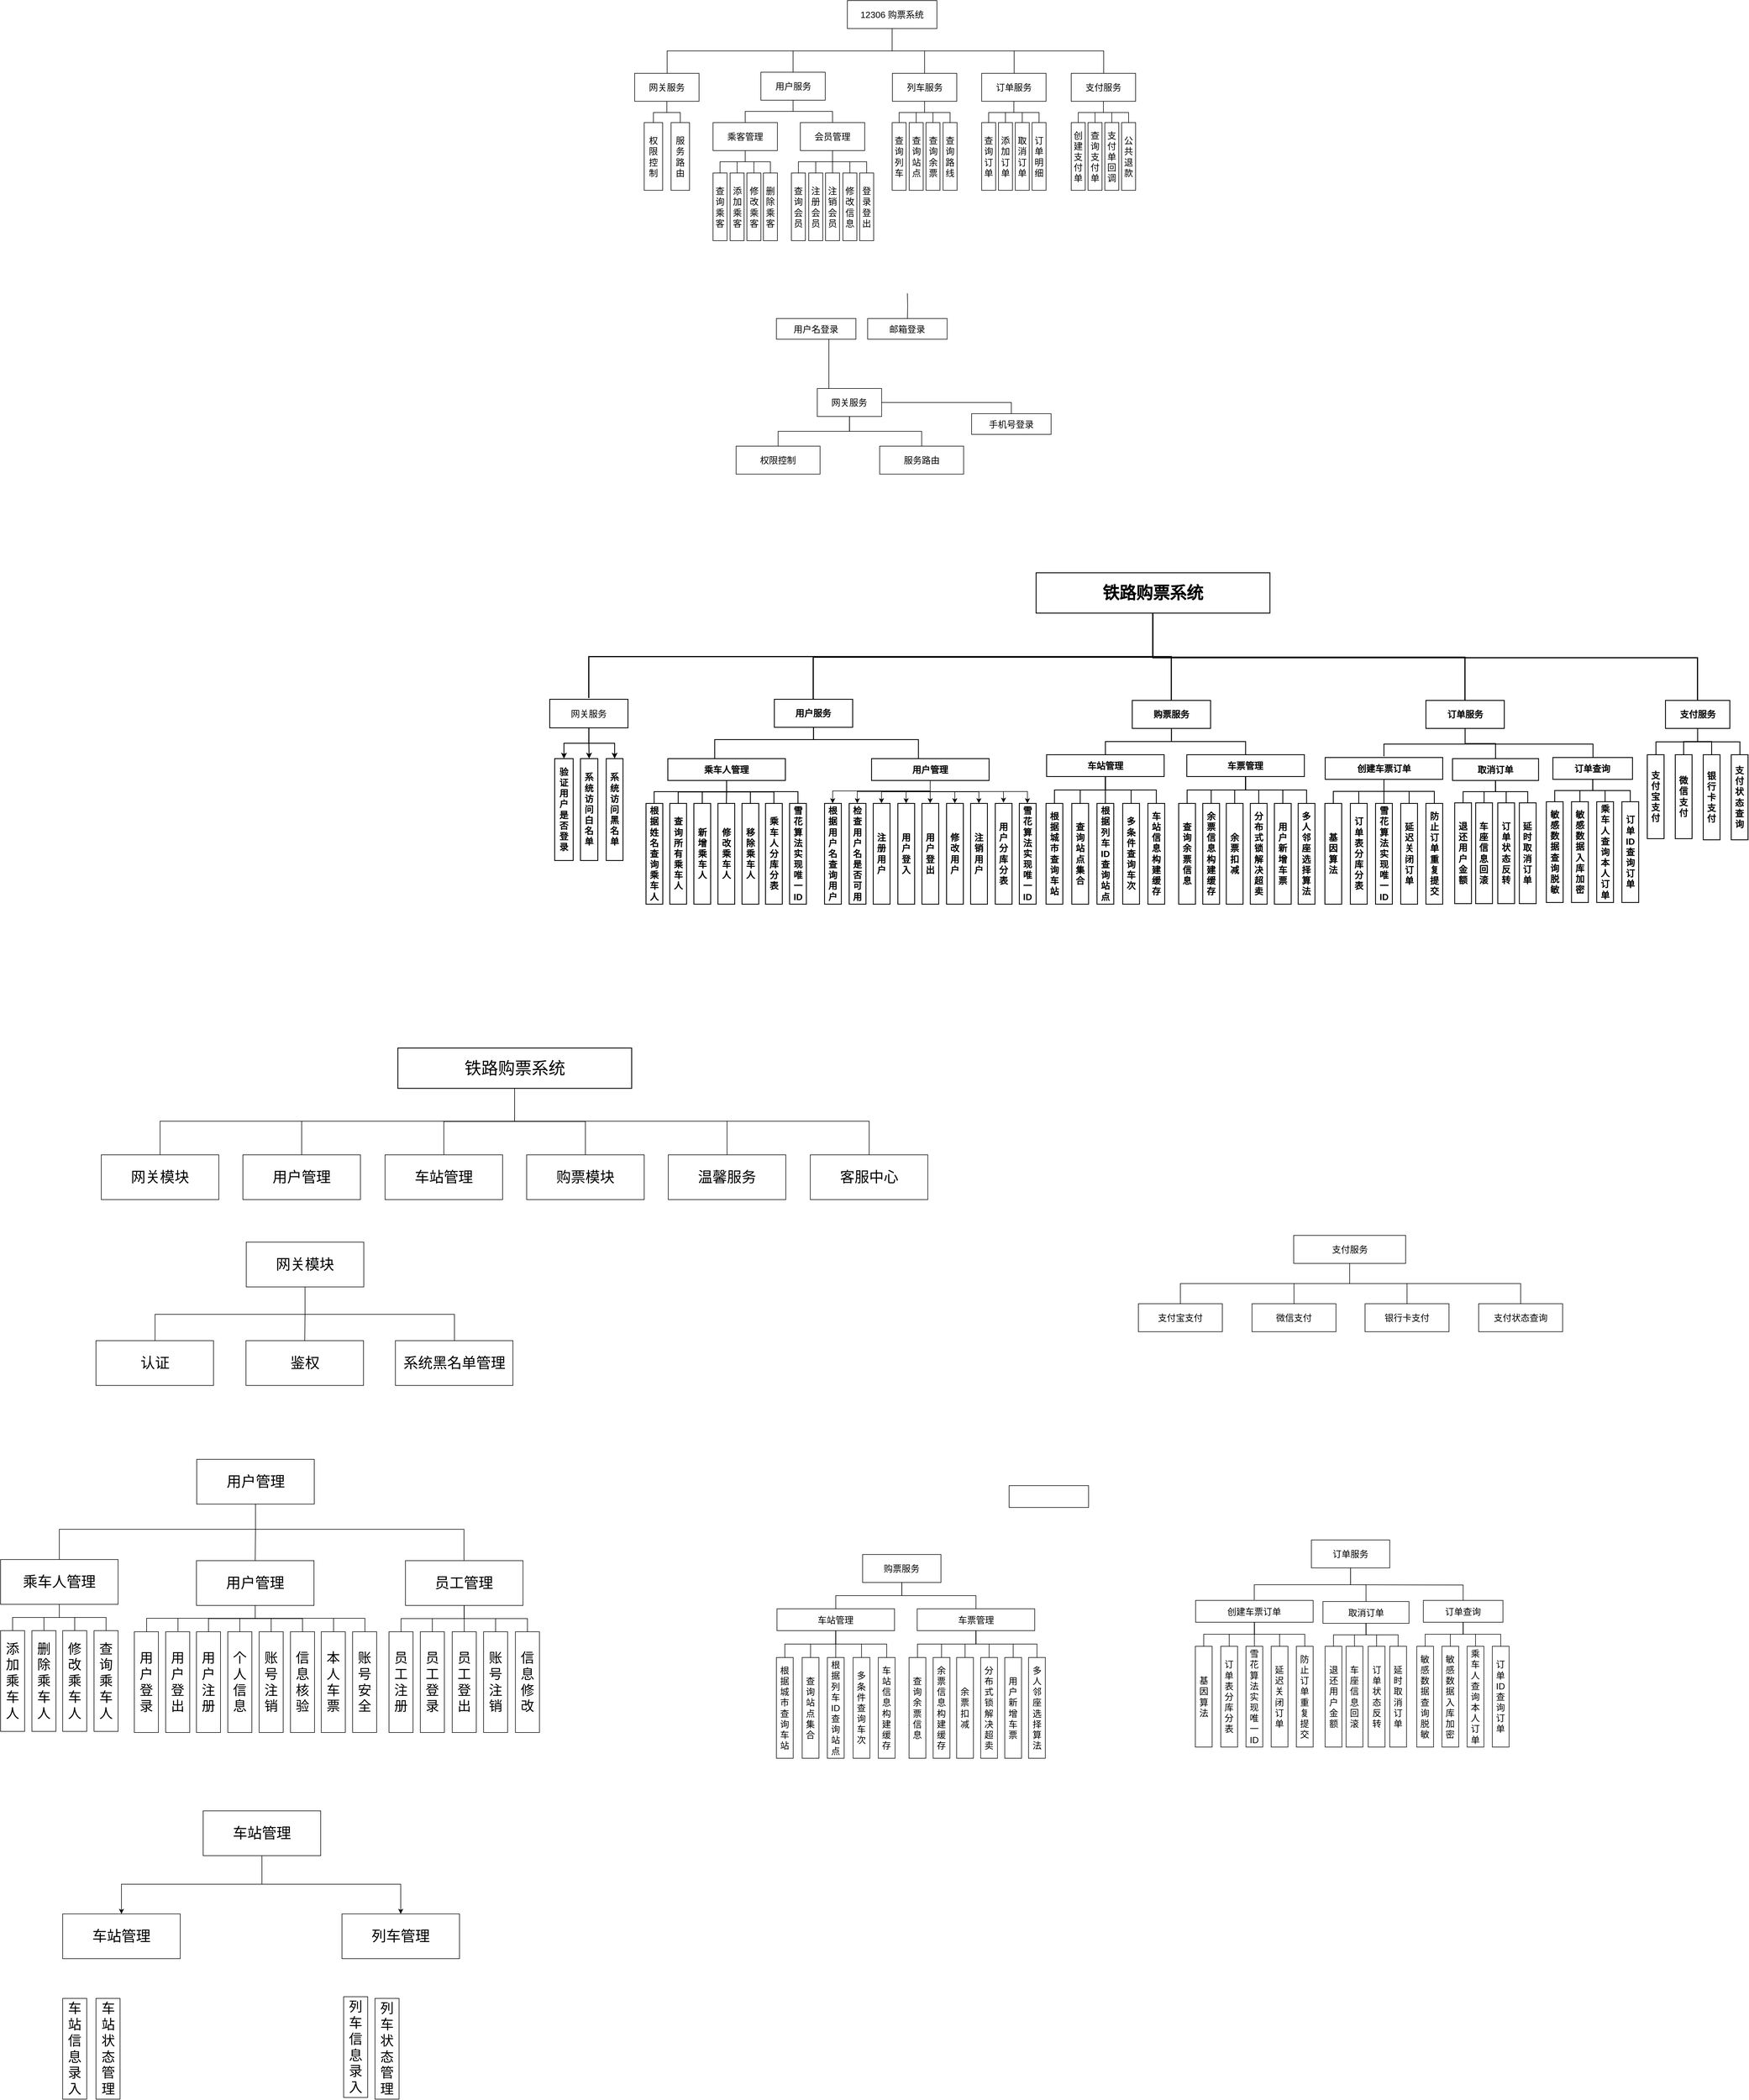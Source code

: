 <mxfile version="24.0.7" type="github">
  <diagram name="第 1 页" id="7npGd-YQYyWHJqzHlWsh">
    <mxGraphModel dx="2749" dy="674" grid="0" gridSize="10" guides="1" tooltips="1" connect="1" arrows="1" fold="1" page="0" pageScale="1" pageWidth="827" pageHeight="1169" math="0" shadow="0">
      <root>
        <mxCell id="0" />
        <mxCell id="1" parent="0" />
        <mxCell id="58kvKEXgvSpxOWY9gzpx-71" style="edgeStyle=orthogonalEdgeStyle;rounded=0;orthogonalLoop=1;jettySize=auto;html=1;endArrow=none;endFill=0;labelBackgroundColor=none;fontColor=default;" parent="1" source="WJ2RZyjk4n_26dPryt8_-1" target="WJ2RZyjk4n_26dPryt8_-2" edge="1">
          <mxGeometry relative="1" as="geometry">
            <Array as="points">
              <mxPoint x="320" y="150" />
              <mxPoint x="-82" y="150" />
            </Array>
          </mxGeometry>
        </mxCell>
        <mxCell id="58kvKEXgvSpxOWY9gzpx-72" style="edgeStyle=orthogonalEdgeStyle;rounded=0;orthogonalLoop=1;jettySize=auto;html=1;endArrow=none;endFill=0;labelBackgroundColor=none;fontColor=default;" parent="1" source="WJ2RZyjk4n_26dPryt8_-1" target="58kvKEXgvSpxOWY9gzpx-1" edge="1">
          <mxGeometry relative="1" as="geometry">
            <Array as="points">
              <mxPoint x="320" y="150" />
              <mxPoint x="143" y="150" />
            </Array>
          </mxGeometry>
        </mxCell>
        <mxCell id="58kvKEXgvSpxOWY9gzpx-73" style="edgeStyle=orthogonalEdgeStyle;rounded=0;orthogonalLoop=1;jettySize=auto;html=1;endArrow=none;endFill=0;labelBackgroundColor=none;fontColor=default;" parent="1" source="WJ2RZyjk4n_26dPryt8_-1" target="WJ2RZyjk4n_26dPryt8_-3" edge="1">
          <mxGeometry relative="1" as="geometry" />
        </mxCell>
        <mxCell id="58kvKEXgvSpxOWY9gzpx-74" style="edgeStyle=orthogonalEdgeStyle;rounded=0;orthogonalLoop=1;jettySize=auto;html=1;endArrow=none;endFill=0;labelBackgroundColor=none;fontColor=default;" parent="1" source="WJ2RZyjk4n_26dPryt8_-1" target="WJ2RZyjk4n_26dPryt8_-4" edge="1">
          <mxGeometry relative="1" as="geometry">
            <Array as="points">
              <mxPoint x="320" y="150" />
              <mxPoint x="538" y="150" />
            </Array>
          </mxGeometry>
        </mxCell>
        <mxCell id="58kvKEXgvSpxOWY9gzpx-75" style="edgeStyle=orthogonalEdgeStyle;rounded=0;orthogonalLoop=1;jettySize=auto;html=1;endArrow=none;endFill=0;labelBackgroundColor=none;fontColor=default;" parent="1" source="WJ2RZyjk4n_26dPryt8_-1" target="WJ2RZyjk4n_26dPryt8_-5" edge="1">
          <mxGeometry relative="1" as="geometry">
            <Array as="points">
              <mxPoint x="320" y="150" />
              <mxPoint x="698" y="150" />
            </Array>
          </mxGeometry>
        </mxCell>
        <mxCell id="WJ2RZyjk4n_26dPryt8_-1" value="&lt;font style=&quot;font-size: 16px;&quot;&gt;12306 购票系统&lt;/font&gt;" style="rounded=0;whiteSpace=wrap;html=1;labelBackgroundColor=none;" parent="1" vertex="1">
          <mxGeometry x="240" y="60" width="160" height="50" as="geometry" />
        </mxCell>
        <mxCell id="58kvKEXgvSpxOWY9gzpx-11" style="edgeStyle=orthogonalEdgeStyle;rounded=0;orthogonalLoop=1;jettySize=auto;html=1;endArrow=none;endFill=0;labelBackgroundColor=none;fontColor=default;" parent="1" source="WJ2RZyjk4n_26dPryt8_-2" target="58kvKEXgvSpxOWY9gzpx-9" edge="1">
          <mxGeometry relative="1" as="geometry" />
        </mxCell>
        <mxCell id="58kvKEXgvSpxOWY9gzpx-12" style="edgeStyle=orthogonalEdgeStyle;rounded=0;orthogonalLoop=1;jettySize=auto;html=1;endArrow=none;endFill=0;labelBackgroundColor=none;fontColor=default;" parent="1" source="WJ2RZyjk4n_26dPryt8_-2" target="58kvKEXgvSpxOWY9gzpx-8" edge="1">
          <mxGeometry relative="1" as="geometry" />
        </mxCell>
        <mxCell id="WJ2RZyjk4n_26dPryt8_-2" value="&lt;span style=&quot;font-size: 16px;&quot;&gt;网关服务&lt;/span&gt;" style="rounded=0;whiteSpace=wrap;html=1;labelBackgroundColor=none;" parent="1" vertex="1">
          <mxGeometry x="-140" y="190" width="115" height="50" as="geometry" />
        </mxCell>
        <mxCell id="58kvKEXgvSpxOWY9gzpx-49" style="edgeStyle=orthogonalEdgeStyle;rounded=0;orthogonalLoop=1;jettySize=auto;html=1;endArrow=none;endFill=0;labelBackgroundColor=none;fontColor=default;" parent="1" source="WJ2RZyjk4n_26dPryt8_-3" target="58kvKEXgvSpxOWY9gzpx-44" edge="1">
          <mxGeometry relative="1" as="geometry" />
        </mxCell>
        <mxCell id="58kvKEXgvSpxOWY9gzpx-50" style="edgeStyle=orthogonalEdgeStyle;rounded=0;orthogonalLoop=1;jettySize=auto;html=1;endArrow=none;endFill=0;labelBackgroundColor=none;fontColor=default;" parent="1" source="WJ2RZyjk4n_26dPryt8_-3" target="58kvKEXgvSpxOWY9gzpx-45" edge="1">
          <mxGeometry relative="1" as="geometry" />
        </mxCell>
        <mxCell id="58kvKEXgvSpxOWY9gzpx-51" style="edgeStyle=orthogonalEdgeStyle;rounded=0;orthogonalLoop=1;jettySize=auto;html=1;entryX=0.5;entryY=0;entryDx=0;entryDy=0;endArrow=none;endFill=0;labelBackgroundColor=none;fontColor=default;" parent="1" source="WJ2RZyjk4n_26dPryt8_-3" target="58kvKEXgvSpxOWY9gzpx-46" edge="1">
          <mxGeometry relative="1" as="geometry" />
        </mxCell>
        <mxCell id="58kvKEXgvSpxOWY9gzpx-52" style="edgeStyle=orthogonalEdgeStyle;rounded=0;orthogonalLoop=1;jettySize=auto;html=1;endArrow=none;endFill=0;labelBackgroundColor=none;fontColor=default;" parent="1" source="WJ2RZyjk4n_26dPryt8_-3" target="58kvKEXgvSpxOWY9gzpx-47" edge="1">
          <mxGeometry relative="1" as="geometry" />
        </mxCell>
        <mxCell id="WJ2RZyjk4n_26dPryt8_-3" value="&lt;font style=&quot;font-size: 16px;&quot;&gt;列车服务&lt;/font&gt;" style="rounded=0;whiteSpace=wrap;html=1;labelBackgroundColor=none;" parent="1" vertex="1">
          <mxGeometry x="320.5" y="190" width="115" height="50" as="geometry" />
        </mxCell>
        <mxCell id="58kvKEXgvSpxOWY9gzpx-57" style="edgeStyle=orthogonalEdgeStyle;rounded=0;orthogonalLoop=1;jettySize=auto;html=1;endArrow=none;endFill=0;labelBackgroundColor=none;fontColor=default;" parent="1" source="WJ2RZyjk4n_26dPryt8_-4" target="58kvKEXgvSpxOWY9gzpx-53" edge="1">
          <mxGeometry relative="1" as="geometry" />
        </mxCell>
        <mxCell id="58kvKEXgvSpxOWY9gzpx-58" style="edgeStyle=orthogonalEdgeStyle;rounded=0;orthogonalLoop=1;jettySize=auto;html=1;endArrow=none;endFill=0;labelBackgroundColor=none;fontColor=default;" parent="1" source="WJ2RZyjk4n_26dPryt8_-4" target="58kvKEXgvSpxOWY9gzpx-54" edge="1">
          <mxGeometry relative="1" as="geometry" />
        </mxCell>
        <mxCell id="58kvKEXgvSpxOWY9gzpx-59" style="edgeStyle=orthogonalEdgeStyle;rounded=0;orthogonalLoop=1;jettySize=auto;html=1;entryX=0.5;entryY=0;entryDx=0;entryDy=0;endArrow=none;endFill=0;labelBackgroundColor=none;fontColor=default;" parent="1" source="WJ2RZyjk4n_26dPryt8_-4" target="58kvKEXgvSpxOWY9gzpx-55" edge="1">
          <mxGeometry relative="1" as="geometry" />
        </mxCell>
        <mxCell id="58kvKEXgvSpxOWY9gzpx-60" style="edgeStyle=orthogonalEdgeStyle;rounded=0;orthogonalLoop=1;jettySize=auto;html=1;entryX=0.5;entryY=0;entryDx=0;entryDy=0;endArrow=none;endFill=0;labelBackgroundColor=none;fontColor=default;" parent="1" source="WJ2RZyjk4n_26dPryt8_-4" target="58kvKEXgvSpxOWY9gzpx-56" edge="1">
          <mxGeometry relative="1" as="geometry" />
        </mxCell>
        <mxCell id="WJ2RZyjk4n_26dPryt8_-4" value="&lt;font style=&quot;font-size: 16px;&quot;&gt;订单服务&lt;/font&gt;" style="rounded=0;whiteSpace=wrap;html=1;labelBackgroundColor=none;" parent="1" vertex="1">
          <mxGeometry x="480" y="190" width="115" height="50" as="geometry" />
        </mxCell>
        <mxCell id="58kvKEXgvSpxOWY9gzpx-66" style="edgeStyle=orthogonalEdgeStyle;rounded=0;orthogonalLoop=1;jettySize=auto;html=1;endArrow=none;endFill=0;labelBackgroundColor=none;fontColor=default;" parent="1" source="WJ2RZyjk4n_26dPryt8_-5" target="58kvKEXgvSpxOWY9gzpx-61" edge="1">
          <mxGeometry relative="1" as="geometry" />
        </mxCell>
        <mxCell id="58kvKEXgvSpxOWY9gzpx-67" style="edgeStyle=orthogonalEdgeStyle;rounded=0;orthogonalLoop=1;jettySize=auto;html=1;endArrow=none;endFill=0;labelBackgroundColor=none;fontColor=default;" parent="1" source="WJ2RZyjk4n_26dPryt8_-5" target="58kvKEXgvSpxOWY9gzpx-63" edge="1">
          <mxGeometry relative="1" as="geometry" />
        </mxCell>
        <mxCell id="58kvKEXgvSpxOWY9gzpx-68" style="edgeStyle=orthogonalEdgeStyle;rounded=0;orthogonalLoop=1;jettySize=auto;html=1;entryX=0.5;entryY=0;entryDx=0;entryDy=0;endArrow=none;endFill=0;labelBackgroundColor=none;fontColor=default;" parent="1" source="WJ2RZyjk4n_26dPryt8_-5" target="58kvKEXgvSpxOWY9gzpx-64" edge="1">
          <mxGeometry relative="1" as="geometry" />
        </mxCell>
        <mxCell id="58kvKEXgvSpxOWY9gzpx-70" style="edgeStyle=orthogonalEdgeStyle;rounded=0;orthogonalLoop=1;jettySize=auto;html=1;endArrow=none;endFill=0;labelBackgroundColor=none;fontColor=default;" parent="1" source="WJ2RZyjk4n_26dPryt8_-5" target="58kvKEXgvSpxOWY9gzpx-65" edge="1">
          <mxGeometry relative="1" as="geometry" />
        </mxCell>
        <mxCell id="WJ2RZyjk4n_26dPryt8_-5" value="&lt;span style=&quot;font-size: 16px;&quot;&gt;支付服务&lt;/span&gt;" style="rounded=0;whiteSpace=wrap;html=1;labelBackgroundColor=none;" parent="1" vertex="1">
          <mxGeometry x="640" y="190" width="115" height="50" as="geometry" />
        </mxCell>
        <mxCell id="WJ2RZyjk4n_26dPryt8_-55" style="edgeStyle=orthogonalEdgeStyle;rounded=0;orthogonalLoop=1;jettySize=auto;html=1;endArrow=none;endFill=0;labelBackgroundColor=none;fontColor=default;" parent="1" target="WJ2RZyjk4n_26dPryt8_-60" edge="1">
          <mxGeometry relative="1" as="geometry">
            <mxPoint x="347.25" y="583" as="sourcePoint" />
          </mxGeometry>
        </mxCell>
        <mxCell id="WJ2RZyjk4n_26dPryt8_-58" style="edgeStyle=orthogonalEdgeStyle;rounded=0;orthogonalLoop=1;jettySize=auto;html=1;entryX=0.5;entryY=0;entryDx=0;entryDy=0;endArrow=none;endFill=0;labelBackgroundColor=none;fontColor=default;" parent="1" source="WJ2RZyjk4n_26dPryt8_-59" target="WJ2RZyjk4n_26dPryt8_-61" edge="1">
          <mxGeometry relative="1" as="geometry">
            <Array as="points">
              <mxPoint x="207" y="778" />
              <mxPoint x="533" y="778" />
            </Array>
          </mxGeometry>
        </mxCell>
        <mxCell id="WJ2RZyjk4n_26dPryt8_-59" value="&lt;font style=&quot;font-size: 16px;&quot;&gt;用户名登录&lt;/font&gt;" style="rounded=0;whiteSpace=wrap;html=1;labelBackgroundColor=none;" parent="1" vertex="1">
          <mxGeometry x="113.25" y="628" width="142" height="37" as="geometry" />
        </mxCell>
        <mxCell id="WJ2RZyjk4n_26dPryt8_-60" value="&lt;font style=&quot;font-size: 16px;&quot;&gt;邮箱登录&lt;/font&gt;" style="rounded=0;whiteSpace=wrap;html=1;labelBackgroundColor=none;" parent="1" vertex="1">
          <mxGeometry x="276.25" y="628" width="142" height="37" as="geometry" />
        </mxCell>
        <mxCell id="WJ2RZyjk4n_26dPryt8_-61" value="&lt;font style=&quot;font-size: 16px;&quot;&gt;手机号登录&lt;/font&gt;" style="rounded=0;whiteSpace=wrap;html=1;labelBackgroundColor=none;" parent="1" vertex="1">
          <mxGeometry x="462" y="798" width="142" height="37" as="geometry" />
        </mxCell>
        <mxCell id="58kvKEXgvSpxOWY9gzpx-19" style="edgeStyle=orthogonalEdgeStyle;rounded=0;orthogonalLoop=1;jettySize=auto;html=1;endArrow=none;endFill=0;labelBackgroundColor=none;fontColor=default;" parent="1" source="58kvKEXgvSpxOWY9gzpx-1" target="58kvKEXgvSpxOWY9gzpx-17" edge="1">
          <mxGeometry relative="1" as="geometry" />
        </mxCell>
        <mxCell id="58kvKEXgvSpxOWY9gzpx-20" style="edgeStyle=orthogonalEdgeStyle;rounded=0;orthogonalLoop=1;jettySize=auto;html=1;endArrow=none;endFill=0;labelBackgroundColor=none;fontColor=default;" parent="1" source="58kvKEXgvSpxOWY9gzpx-1" target="58kvKEXgvSpxOWY9gzpx-18" edge="1">
          <mxGeometry relative="1" as="geometry" />
        </mxCell>
        <mxCell id="58kvKEXgvSpxOWY9gzpx-1" value="&lt;font style=&quot;font-size: 16px;&quot;&gt;用户服务&lt;/font&gt;" style="rounded=0;whiteSpace=wrap;html=1;labelBackgroundColor=none;" parent="1" vertex="1">
          <mxGeometry x="85.5" y="188" width="115" height="50" as="geometry" />
        </mxCell>
        <mxCell id="58kvKEXgvSpxOWY9gzpx-8" value="&lt;span style=&quot;font-size: 16px;&quot;&gt;权限控制&lt;/span&gt;" style="rounded=0;whiteSpace=wrap;html=1;labelBackgroundColor=none;" parent="1" vertex="1">
          <mxGeometry x="-123" y="278" width="33" height="121" as="geometry" />
        </mxCell>
        <mxCell id="58kvKEXgvSpxOWY9gzpx-9" value="&lt;span style=&quot;font-size: 16px;&quot;&gt;服务路由&lt;/span&gt;" style="rounded=0;whiteSpace=wrap;html=1;labelBackgroundColor=none;" parent="1" vertex="1">
          <mxGeometry x="-75" y="278" width="33" height="121" as="geometry" />
        </mxCell>
        <mxCell id="58kvKEXgvSpxOWY9gzpx-25" style="edgeStyle=orthogonalEdgeStyle;rounded=0;orthogonalLoop=1;jettySize=auto;html=1;entryX=0.5;entryY=0;entryDx=0;entryDy=0;endArrow=none;endFill=0;labelBackgroundColor=none;fontColor=default;" parent="1" source="58kvKEXgvSpxOWY9gzpx-17" target="58kvKEXgvSpxOWY9gzpx-21" edge="1">
          <mxGeometry relative="1" as="geometry" />
        </mxCell>
        <mxCell id="58kvKEXgvSpxOWY9gzpx-26" style="edgeStyle=orthogonalEdgeStyle;rounded=0;orthogonalLoop=1;jettySize=auto;html=1;endArrow=none;endFill=0;labelBackgroundColor=none;fontColor=default;" parent="1" source="58kvKEXgvSpxOWY9gzpx-17" target="58kvKEXgvSpxOWY9gzpx-22" edge="1">
          <mxGeometry relative="1" as="geometry" />
        </mxCell>
        <mxCell id="58kvKEXgvSpxOWY9gzpx-27" style="edgeStyle=orthogonalEdgeStyle;rounded=0;orthogonalLoop=1;jettySize=auto;html=1;endArrow=none;endFill=0;labelBackgroundColor=none;fontColor=default;" parent="1" source="58kvKEXgvSpxOWY9gzpx-17" target="58kvKEXgvSpxOWY9gzpx-23" edge="1">
          <mxGeometry relative="1" as="geometry" />
        </mxCell>
        <mxCell id="58kvKEXgvSpxOWY9gzpx-28" style="edgeStyle=orthogonalEdgeStyle;rounded=0;orthogonalLoop=1;jettySize=auto;html=1;entryX=0.5;entryY=0;entryDx=0;entryDy=0;endArrow=none;endFill=0;labelBackgroundColor=none;fontColor=default;" parent="1" source="58kvKEXgvSpxOWY9gzpx-17" target="58kvKEXgvSpxOWY9gzpx-24" edge="1">
          <mxGeometry relative="1" as="geometry" />
        </mxCell>
        <mxCell id="58kvKEXgvSpxOWY9gzpx-17" value="&lt;font style=&quot;font-size: 16px;&quot;&gt;乘客管理&lt;/font&gt;" style="rounded=0;whiteSpace=wrap;html=1;labelBackgroundColor=none;" parent="1" vertex="1">
          <mxGeometry y="278" width="115" height="50" as="geometry" />
        </mxCell>
        <mxCell id="58kvKEXgvSpxOWY9gzpx-33" style="edgeStyle=orthogonalEdgeStyle;rounded=0;orthogonalLoop=1;jettySize=auto;html=1;entryX=0.5;entryY=0;entryDx=0;entryDy=0;endArrow=none;endFill=0;labelBackgroundColor=none;fontColor=default;" parent="1" source="58kvKEXgvSpxOWY9gzpx-18" target="58kvKEXgvSpxOWY9gzpx-29" edge="1">
          <mxGeometry relative="1" as="geometry" />
        </mxCell>
        <mxCell id="58kvKEXgvSpxOWY9gzpx-34" style="edgeStyle=orthogonalEdgeStyle;rounded=0;orthogonalLoop=1;jettySize=auto;html=1;endArrow=none;endFill=0;labelBackgroundColor=none;fontColor=default;" parent="1" source="58kvKEXgvSpxOWY9gzpx-18" target="58kvKEXgvSpxOWY9gzpx-30" edge="1">
          <mxGeometry relative="1" as="geometry" />
        </mxCell>
        <mxCell id="58kvKEXgvSpxOWY9gzpx-36" style="edgeStyle=orthogonalEdgeStyle;rounded=0;orthogonalLoop=1;jettySize=auto;html=1;entryX=0.5;entryY=0;entryDx=0;entryDy=0;endArrow=none;endFill=0;labelBackgroundColor=none;fontColor=default;" parent="1" source="58kvKEXgvSpxOWY9gzpx-18" target="58kvKEXgvSpxOWY9gzpx-31" edge="1">
          <mxGeometry relative="1" as="geometry" />
        </mxCell>
        <mxCell id="58kvKEXgvSpxOWY9gzpx-38" style="edgeStyle=orthogonalEdgeStyle;rounded=0;orthogonalLoop=1;jettySize=auto;html=1;endArrow=none;endFill=0;labelBackgroundColor=none;fontColor=default;" parent="1" source="58kvKEXgvSpxOWY9gzpx-18" target="58kvKEXgvSpxOWY9gzpx-32" edge="1">
          <mxGeometry relative="1" as="geometry" />
        </mxCell>
        <mxCell id="58kvKEXgvSpxOWY9gzpx-42" style="edgeStyle=orthogonalEdgeStyle;rounded=0;orthogonalLoop=1;jettySize=auto;html=1;entryX=0.5;entryY=0;entryDx=0;entryDy=0;endArrow=none;endFill=0;labelBackgroundColor=none;fontColor=default;" parent="1" source="58kvKEXgvSpxOWY9gzpx-18" target="58kvKEXgvSpxOWY9gzpx-39" edge="1">
          <mxGeometry relative="1" as="geometry" />
        </mxCell>
        <mxCell id="58kvKEXgvSpxOWY9gzpx-18" value="&lt;font style=&quot;font-size: 16px;&quot;&gt;会员管理&lt;/font&gt;" style="rounded=0;whiteSpace=wrap;html=1;labelBackgroundColor=none;" parent="1" vertex="1">
          <mxGeometry x="156" y="278" width="115" height="50" as="geometry" />
        </mxCell>
        <mxCell id="58kvKEXgvSpxOWY9gzpx-21" value="&lt;span style=&quot;font-size: 16px;&quot;&gt;查询乘客&lt;/span&gt;" style="rounded=0;whiteSpace=wrap;html=1;labelBackgroundColor=none;" parent="1" vertex="1">
          <mxGeometry y="368" width="25" height="121" as="geometry" />
        </mxCell>
        <mxCell id="58kvKEXgvSpxOWY9gzpx-22" value="&lt;span style=&quot;font-size: 16px;&quot;&gt;添加乘客&lt;/span&gt;" style="rounded=0;whiteSpace=wrap;html=1;labelBackgroundColor=none;" parent="1" vertex="1">
          <mxGeometry x="30.5" y="368" width="25" height="121" as="geometry" />
        </mxCell>
        <mxCell id="58kvKEXgvSpxOWY9gzpx-23" value="&lt;span style=&quot;font-size: 16px;&quot;&gt;修改乘客&lt;/span&gt;" style="rounded=0;whiteSpace=wrap;html=1;labelBackgroundColor=none;" parent="1" vertex="1">
          <mxGeometry x="60.5" y="368" width="25" height="121" as="geometry" />
        </mxCell>
        <mxCell id="58kvKEXgvSpxOWY9gzpx-24" value="&lt;span style=&quot;font-size: 16px;&quot;&gt;删除乘客&lt;/span&gt;" style="rounded=0;whiteSpace=wrap;html=1;labelBackgroundColor=none;" parent="1" vertex="1">
          <mxGeometry x="90" y="368" width="25" height="121" as="geometry" />
        </mxCell>
        <mxCell id="58kvKEXgvSpxOWY9gzpx-29" value="&lt;span style=&quot;font-size: 16px;&quot;&gt;查询会员&lt;/span&gt;" style="rounded=0;whiteSpace=wrap;html=1;labelBackgroundColor=none;" parent="1" vertex="1">
          <mxGeometry x="140" y="368" width="25" height="121" as="geometry" />
        </mxCell>
        <mxCell id="58kvKEXgvSpxOWY9gzpx-30" value="&lt;span style=&quot;font-size: 16px;&quot;&gt;注册会员&lt;/span&gt;" style="rounded=0;whiteSpace=wrap;html=1;labelBackgroundColor=none;" parent="1" vertex="1">
          <mxGeometry x="171" y="368" width="25" height="121" as="geometry" />
        </mxCell>
        <mxCell id="58kvKEXgvSpxOWY9gzpx-31" value="&lt;span style=&quot;font-size: 16px;&quot;&gt;注销会员&lt;/span&gt;" style="rounded=0;whiteSpace=wrap;html=1;labelBackgroundColor=none;" parent="1" vertex="1">
          <mxGeometry x="201" y="368" width="25" height="121" as="geometry" />
        </mxCell>
        <mxCell id="58kvKEXgvSpxOWY9gzpx-32" value="&lt;span style=&quot;font-size: 16px;&quot;&gt;修改信息&lt;/span&gt;" style="rounded=0;whiteSpace=wrap;html=1;labelBackgroundColor=none;" parent="1" vertex="1">
          <mxGeometry x="232" y="368" width="25" height="121" as="geometry" />
        </mxCell>
        <mxCell id="58kvKEXgvSpxOWY9gzpx-39" value="&lt;span style=&quot;font-size: 16px;&quot;&gt;登录登出&lt;/span&gt;" style="rounded=0;whiteSpace=wrap;html=1;labelBackgroundColor=none;" parent="1" vertex="1">
          <mxGeometry x="262" y="368" width="25" height="121" as="geometry" />
        </mxCell>
        <mxCell id="58kvKEXgvSpxOWY9gzpx-44" value="&lt;span style=&quot;font-size: 16px;&quot;&gt;查询列车&lt;/span&gt;" style="rounded=0;whiteSpace=wrap;html=1;labelBackgroundColor=none;" parent="1" vertex="1">
          <mxGeometry x="320" y="278" width="25" height="121" as="geometry" />
        </mxCell>
        <mxCell id="58kvKEXgvSpxOWY9gzpx-45" value="&lt;span style=&quot;font-size: 16px;&quot;&gt;查询站点&lt;/span&gt;" style="rounded=0;whiteSpace=wrap;html=1;labelBackgroundColor=none;" parent="1" vertex="1">
          <mxGeometry x="350.5" y="278" width="25" height="121" as="geometry" />
        </mxCell>
        <mxCell id="58kvKEXgvSpxOWY9gzpx-46" value="&lt;span style=&quot;font-size: 16px;&quot;&gt;查询余票&lt;/span&gt;" style="rounded=0;whiteSpace=wrap;html=1;labelBackgroundColor=none;" parent="1" vertex="1">
          <mxGeometry x="380.5" y="278" width="25" height="121" as="geometry" />
        </mxCell>
        <mxCell id="58kvKEXgvSpxOWY9gzpx-47" value="&lt;span style=&quot;font-size: 16px;&quot;&gt;查询路线&lt;/span&gt;" style="rounded=0;whiteSpace=wrap;html=1;labelBackgroundColor=none;" parent="1" vertex="1">
          <mxGeometry x="411" y="278" width="25" height="121" as="geometry" />
        </mxCell>
        <mxCell id="58kvKEXgvSpxOWY9gzpx-53" value="&lt;span style=&quot;font-size: 16px;&quot;&gt;查询订单&lt;/span&gt;" style="rounded=0;whiteSpace=wrap;html=1;labelBackgroundColor=none;" parent="1" vertex="1">
          <mxGeometry x="480" y="278" width="25" height="121" as="geometry" />
        </mxCell>
        <mxCell id="58kvKEXgvSpxOWY9gzpx-54" value="&lt;span style=&quot;font-size: 16px;&quot;&gt;添加订单&lt;/span&gt;" style="rounded=0;whiteSpace=wrap;html=1;labelBackgroundColor=none;" parent="1" vertex="1">
          <mxGeometry x="510" y="278" width="25" height="121" as="geometry" />
        </mxCell>
        <mxCell id="58kvKEXgvSpxOWY9gzpx-55" value="&lt;span style=&quot;font-size: 16px;&quot;&gt;取消订单&lt;/span&gt;" style="rounded=0;whiteSpace=wrap;html=1;labelBackgroundColor=none;" parent="1" vertex="1">
          <mxGeometry x="540" y="278" width="25" height="121" as="geometry" />
        </mxCell>
        <mxCell id="58kvKEXgvSpxOWY9gzpx-56" value="&lt;span style=&quot;font-size: 16px;&quot;&gt;订单明细&lt;/span&gt;" style="rounded=0;whiteSpace=wrap;html=1;labelBackgroundColor=none;" parent="1" vertex="1">
          <mxGeometry x="570" y="278" width="25" height="121" as="geometry" />
        </mxCell>
        <mxCell id="58kvKEXgvSpxOWY9gzpx-61" value="&lt;span style=&quot;font-size: 16px;&quot;&gt;创建支付单&lt;/span&gt;" style="rounded=0;whiteSpace=wrap;html=1;labelBackgroundColor=none;" parent="1" vertex="1">
          <mxGeometry x="640" y="278" width="25" height="121" as="geometry" />
        </mxCell>
        <mxCell id="58kvKEXgvSpxOWY9gzpx-63" value="&lt;span style=&quot;font-size: 16px;&quot;&gt;查询支付单&lt;/span&gt;" style="rounded=0;whiteSpace=wrap;html=1;labelBackgroundColor=none;" parent="1" vertex="1">
          <mxGeometry x="670" y="278" width="25" height="121" as="geometry" />
        </mxCell>
        <mxCell id="58kvKEXgvSpxOWY9gzpx-64" value="&lt;span style=&quot;font-size: 16px;&quot;&gt;支付单回调&lt;/span&gt;" style="rounded=0;whiteSpace=wrap;html=1;labelBackgroundColor=none;" parent="1" vertex="1">
          <mxGeometry x="700" y="278" width="25" height="121" as="geometry" />
        </mxCell>
        <mxCell id="58kvKEXgvSpxOWY9gzpx-65" value="&lt;span style=&quot;font-size: 16px;&quot;&gt;公共退款&lt;/span&gt;" style="rounded=0;whiteSpace=wrap;html=1;labelBackgroundColor=none;" parent="1" vertex="1">
          <mxGeometry x="730" y="278" width="25" height="121" as="geometry" />
        </mxCell>
        <mxCell id="58kvKEXgvSpxOWY9gzpx-77" style="edgeStyle=orthogonalEdgeStyle;rounded=0;orthogonalLoop=1;jettySize=auto;html=1;endArrow=none;endFill=0;labelBackgroundColor=none;fontColor=default;" parent="1" source="58kvKEXgvSpxOWY9gzpx-79" target="58kvKEXgvSpxOWY9gzpx-81" edge="1">
          <mxGeometry relative="1" as="geometry" />
        </mxCell>
        <mxCell id="58kvKEXgvSpxOWY9gzpx-78" style="edgeStyle=orthogonalEdgeStyle;rounded=0;orthogonalLoop=1;jettySize=auto;html=1;endArrow=none;endFill=0;labelBackgroundColor=none;fontColor=default;" parent="1" source="58kvKEXgvSpxOWY9gzpx-79" target="58kvKEXgvSpxOWY9gzpx-80" edge="1">
          <mxGeometry relative="1" as="geometry" />
        </mxCell>
        <mxCell id="58kvKEXgvSpxOWY9gzpx-79" value="&lt;span style=&quot;font-size: 16px;&quot;&gt;网关服务&lt;/span&gt;" style="rounded=0;whiteSpace=wrap;html=1;labelBackgroundColor=none;" parent="1" vertex="1">
          <mxGeometry x="186.25" y="753" width="115" height="50" as="geometry" />
        </mxCell>
        <mxCell id="58kvKEXgvSpxOWY9gzpx-80" value="&lt;span style=&quot;font-size: 16px;&quot;&gt;权限控制&lt;/span&gt;" style="rounded=0;whiteSpace=wrap;html=1;labelBackgroundColor=none;" parent="1" vertex="1">
          <mxGeometry x="41.25" y="856" width="150" height="50" as="geometry" />
        </mxCell>
        <mxCell id="58kvKEXgvSpxOWY9gzpx-81" value="&lt;span style=&quot;font-size: 16px;&quot;&gt;服务路由&lt;/span&gt;" style="rounded=0;whiteSpace=wrap;html=1;labelBackgroundColor=none;" parent="1" vertex="1">
          <mxGeometry x="297.75" y="856" width="150" height="50" as="geometry" />
        </mxCell>
        <mxCell id="hyvLnoyUgG9UPHhdJang-134" style="edgeStyle=orthogonalEdgeStyle;rounded=0;orthogonalLoop=1;jettySize=auto;html=1;fontStyle=1;strokeWidth=2;endArrow=none;endFill=0;labelBackgroundColor=none;fontColor=default;" parent="1" edge="1">
          <mxGeometry relative="1" as="geometry">
            <mxPoint x="785.818" y="1152" as="sourcePoint" />
            <mxPoint x="-222.0" y="1306" as="targetPoint" />
            <Array as="points">
              <mxPoint x="786" y="1232" />
              <mxPoint x="-222" y="1232" />
            </Array>
          </mxGeometry>
        </mxCell>
        <mxCell id="hyvLnoyUgG9UPHhdJang-135" style="edgeStyle=orthogonalEdgeStyle;rounded=0;orthogonalLoop=1;jettySize=auto;html=1;fontStyle=1;strokeWidth=2;endArrow=none;endFill=0;labelBackgroundColor=none;fontColor=default;" parent="1" source="viv5-Qew5E0bXx8i2xY3-1" target="viv5-Qew5E0bXx8i2xY3-179" edge="1">
          <mxGeometry relative="1" as="geometry" />
        </mxCell>
        <mxCell id="hyvLnoyUgG9UPHhdJang-136" style="edgeStyle=orthogonalEdgeStyle;rounded=0;orthogonalLoop=1;jettySize=auto;html=1;entryX=0.5;entryY=0;entryDx=0;entryDy=0;fontStyle=1;strokeWidth=2;endArrow=none;endFill=0;labelBackgroundColor=none;fontColor=default;" parent="1" source="viv5-Qew5E0bXx8i2xY3-1" target="viv5-Qew5E0bXx8i2xY3-219" edge="1">
          <mxGeometry relative="1" as="geometry">
            <Array as="points">
              <mxPoint x="786" y="1233" />
              <mxPoint x="1343" y="1233" />
            </Array>
          </mxGeometry>
        </mxCell>
        <mxCell id="hyvLnoyUgG9UPHhdJang-137" style="edgeStyle=orthogonalEdgeStyle;rounded=0;orthogonalLoop=1;jettySize=auto;html=1;fontStyle=1;strokeWidth=2;endArrow=none;endFill=0;labelBackgroundColor=none;fontColor=default;" parent="1" source="viv5-Qew5E0bXx8i2xY3-1" target="viv5-Qew5E0bXx8i2xY3-119" edge="1">
          <mxGeometry relative="1" as="geometry">
            <Array as="points">
              <mxPoint x="786" y="1234" />
              <mxPoint x="1759" y="1234" />
            </Array>
          </mxGeometry>
        </mxCell>
        <mxCell id="hyvLnoyUgG9UPHhdJang-138" style="edgeStyle=orthogonalEdgeStyle;rounded=0;orthogonalLoop=1;jettySize=auto;html=1;fontStyle=1;strokeWidth=2;endArrow=none;endFill=0;labelBackgroundColor=none;fontColor=default;" parent="1" source="viv5-Qew5E0bXx8i2xY3-1" target="viv5-Qew5E0bXx8i2xY3-147" edge="1">
          <mxGeometry relative="1" as="geometry">
            <Array as="points">
              <mxPoint x="786" y="1233" />
              <mxPoint x="179" y="1233" />
            </Array>
          </mxGeometry>
        </mxCell>
        <mxCell id="viv5-Qew5E0bXx8i2xY3-1" value="&lt;font style=&quot;font-size: 30px;&quot;&gt;铁路购票系统&lt;/font&gt;" style="rounded=0;whiteSpace=wrap;html=1;fontStyle=1;strokeWidth=1.5;labelBackgroundColor=none;" parent="1" vertex="1">
          <mxGeometry x="577" y="1082" width="417.75" height="72" as="geometry" />
        </mxCell>
        <mxCell id="viv5-Qew5E0bXx8i2xY3-125" style="edgeStyle=orthogonalEdgeStyle;rounded=0;orthogonalLoop=1;jettySize=auto;html=1;endArrow=none;endFill=0;fontStyle=1;strokeWidth=1.5;labelBackgroundColor=none;fontColor=default;" parent="1" source="viv5-Qew5E0bXx8i2xY3-119" target="viv5-Qew5E0bXx8i2xY3-121" edge="1">
          <mxGeometry relative="1" as="geometry">
            <Array as="points">
              <mxPoint x="1759.5" y="1384" />
              <mxPoint x="1684.5" y="1384" />
            </Array>
          </mxGeometry>
        </mxCell>
        <mxCell id="viv5-Qew5E0bXx8i2xY3-126" style="edgeStyle=orthogonalEdgeStyle;rounded=0;orthogonalLoop=1;jettySize=auto;html=1;endArrow=none;endFill=0;fontStyle=1;strokeWidth=1.5;labelBackgroundColor=none;fontColor=default;" parent="1" source="viv5-Qew5E0bXx8i2xY3-119" target="viv5-Qew5E0bXx8i2xY3-122" edge="1">
          <mxGeometry relative="1" as="geometry" />
        </mxCell>
        <mxCell id="viv5-Qew5E0bXx8i2xY3-127" style="edgeStyle=orthogonalEdgeStyle;rounded=0;orthogonalLoop=1;jettySize=auto;html=1;entryX=0.5;entryY=0;entryDx=0;entryDy=0;endArrow=none;endFill=0;fontStyle=1;strokeWidth=1.5;labelBackgroundColor=none;fontColor=default;" parent="1" source="viv5-Qew5E0bXx8i2xY3-119" target="viv5-Qew5E0bXx8i2xY3-123" edge="1">
          <mxGeometry relative="1" as="geometry" />
        </mxCell>
        <mxCell id="viv5-Qew5E0bXx8i2xY3-128" style="edgeStyle=orthogonalEdgeStyle;rounded=0;orthogonalLoop=1;jettySize=auto;html=1;endArrow=none;endFill=0;fontStyle=1;strokeWidth=1.5;labelBackgroundColor=none;fontColor=default;" parent="1" source="viv5-Qew5E0bXx8i2xY3-119" target="viv5-Qew5E0bXx8i2xY3-124" edge="1">
          <mxGeometry relative="1" as="geometry">
            <Array as="points">
              <mxPoint x="1759.5" y="1384" />
              <mxPoint x="1834.5" y="1384" />
            </Array>
          </mxGeometry>
        </mxCell>
        <mxCell id="viv5-Qew5E0bXx8i2xY3-119" value="&lt;font style=&quot;font-size: 16px;&quot;&gt;支付服务&lt;/font&gt;" style="rounded=0;whiteSpace=wrap;html=1;fontStyle=1;strokeWidth=1.5;labelBackgroundColor=none;" parent="1" vertex="1">
          <mxGeometry x="1701.5" y="1310" width="115" height="50" as="geometry" />
        </mxCell>
        <mxCell id="viv5-Qew5E0bXx8i2xY3-121" value="&lt;span style=&quot;font-size: 16px;&quot;&gt;支付宝支付&lt;/span&gt;" style="rounded=0;whiteSpace=wrap;html=1;fontStyle=1;strokeWidth=1.5;labelBackgroundColor=none;" parent="1" vertex="1">
          <mxGeometry x="1669" y="1407" width="30" height="150" as="geometry" />
        </mxCell>
        <mxCell id="viv5-Qew5E0bXx8i2xY3-122" value="&lt;span style=&quot;font-size: 16px;&quot;&gt;微信支付&lt;/span&gt;" style="rounded=0;whiteSpace=wrap;html=1;fontStyle=1;strokeWidth=1.5;labelBackgroundColor=none;" parent="1" vertex="1">
          <mxGeometry x="1719" y="1407" width="30" height="150" as="geometry" />
        </mxCell>
        <mxCell id="viv5-Qew5E0bXx8i2xY3-123" value="&lt;span style=&quot;font-size: 16px;&quot;&gt;银行卡支付&lt;/span&gt;" style="rounded=0;whiteSpace=wrap;html=1;fontStyle=1;strokeWidth=1.5;labelBackgroundColor=none;" parent="1" vertex="1">
          <mxGeometry x="1769" y="1407" width="30" height="152" as="geometry" />
        </mxCell>
        <mxCell id="viv5-Qew5E0bXx8i2xY3-124" value="&lt;span style=&quot;font-size: 16px;&quot;&gt;支付状态查询&lt;/span&gt;" style="rounded=0;whiteSpace=wrap;html=1;fontStyle=1;strokeWidth=1.5;labelBackgroundColor=none;" parent="1" vertex="1">
          <mxGeometry x="1819" y="1407" width="30" height="152" as="geometry" />
        </mxCell>
        <mxCell id="hyvLnoyUgG9UPHhdJang-131" style="edgeStyle=orthogonalEdgeStyle;rounded=0;orthogonalLoop=1;jettySize=auto;html=1;fontStyle=1;strokeWidth=1.5;labelBackgroundColor=none;fontColor=default;" parent="1" source="viv5-Qew5E0bXx8i2xY3-135" target="viv5-Qew5E0bXx8i2xY3-140" edge="1">
          <mxGeometry relative="1" as="geometry" />
        </mxCell>
        <mxCell id="hyvLnoyUgG9UPHhdJang-132" style="edgeStyle=orthogonalEdgeStyle;rounded=0;orthogonalLoop=1;jettySize=auto;html=1;fontStyle=1;strokeWidth=1.5;labelBackgroundColor=none;fontColor=default;" parent="1" source="viv5-Qew5E0bXx8i2xY3-135" target="viv5-Qew5E0bXx8i2xY3-136" edge="1">
          <mxGeometry relative="1" as="geometry" />
        </mxCell>
        <mxCell id="hyvLnoyUgG9UPHhdJang-133" style="edgeStyle=orthogonalEdgeStyle;rounded=0;orthogonalLoop=1;jettySize=auto;html=1;fontStyle=1;strokeWidth=1.5;labelBackgroundColor=none;fontColor=default;" parent="1" source="viv5-Qew5E0bXx8i2xY3-135" target="viv5-Qew5E0bXx8i2xY3-141" edge="1">
          <mxGeometry relative="1" as="geometry" />
        </mxCell>
        <mxCell id="viv5-Qew5E0bXx8i2xY3-135" value="&lt;span style=&quot;font-size: 16px;&quot;&gt;网关服务&lt;/span&gt;" style="rounded=0;whiteSpace=wrap;html=1;strokeWidth=1.5;labelBackgroundColor=none;" parent="1" vertex="1">
          <mxGeometry x="-292" y="1308" width="139.75" height="51" as="geometry" />
        </mxCell>
        <mxCell id="viv5-Qew5E0bXx8i2xY3-136" value="&lt;span style=&quot;font-size: 16px;&quot;&gt;验证用户是否登录&lt;/span&gt;" style="rounded=0;whiteSpace=wrap;html=1;fontStyle=1;strokeWidth=1.5;labelBackgroundColor=none;" parent="1" vertex="1">
          <mxGeometry x="-283.13" y="1414" width="33" height="182" as="geometry" />
        </mxCell>
        <mxCell id="viv5-Qew5E0bXx8i2xY3-140" value="&lt;span style=&quot;font-size: 16px;&quot;&gt;系统访问白名单&lt;/span&gt;" style="rounded=0;whiteSpace=wrap;html=1;fontStyle=1;strokeWidth=1.5;labelBackgroundColor=none;" parent="1" vertex="1">
          <mxGeometry x="-237.13" y="1414" width="31" height="182" as="geometry" />
        </mxCell>
        <mxCell id="viv5-Qew5E0bXx8i2xY3-141" value="&lt;span style=&quot;font-size: 16px;&quot;&gt;系统访问黑名单&lt;/span&gt;" style="rounded=0;whiteSpace=wrap;html=1;fontStyle=1;strokeWidth=1.5;labelBackgroundColor=none;" parent="1" vertex="1">
          <mxGeometry x="-191.13" y="1414" width="30" height="182" as="geometry" />
        </mxCell>
        <mxCell id="hyvLnoyUgG9UPHhdJang-60" style="edgeStyle=orthogonalEdgeStyle;rounded=0;orthogonalLoop=1;jettySize=auto;html=1;endArrow=none;endFill=0;fontStyle=1;strokeWidth=1.5;labelBackgroundColor=none;fontColor=default;" parent="1" source="viv5-Qew5E0bXx8i2xY3-147" target="viv5-Qew5E0bXx8i2xY3-152" edge="1">
          <mxGeometry relative="1" as="geometry">
            <Array as="points">
              <mxPoint x="178.75" y="1380" />
              <mxPoint x="2.75" y="1380" />
            </Array>
          </mxGeometry>
        </mxCell>
        <mxCell id="hyvLnoyUgG9UPHhdJang-61" style="edgeStyle=orthogonalEdgeStyle;rounded=0;orthogonalLoop=1;jettySize=auto;html=1;endArrow=none;endFill=0;fontStyle=1;strokeWidth=1.5;labelBackgroundColor=none;fontColor=default;" parent="1" source="viv5-Qew5E0bXx8i2xY3-147" target="viv5-Qew5E0bXx8i2xY3-165" edge="1">
          <mxGeometry relative="1" as="geometry">
            <Array as="points">
              <mxPoint x="178.75" y="1380" />
              <mxPoint x="366.75" y="1380" />
            </Array>
          </mxGeometry>
        </mxCell>
        <mxCell id="viv5-Qew5E0bXx8i2xY3-147" value="&lt;font style=&quot;font-size: 16px;&quot;&gt;用户服务&lt;/font&gt;" style="rounded=0;whiteSpace=wrap;html=1;fontStyle=1;strokeWidth=1.5;labelBackgroundColor=none;" parent="1" vertex="1">
          <mxGeometry x="109.25" y="1308" width="140" height="50" as="geometry" />
        </mxCell>
        <mxCell id="hyvLnoyUgG9UPHhdJang-71" style="edgeStyle=orthogonalEdgeStyle;rounded=0;orthogonalLoop=1;jettySize=auto;html=1;endArrow=none;endFill=0;fontStyle=1;strokeWidth=1.5;labelBackgroundColor=none;fontColor=default;" parent="1" source="viv5-Qew5E0bXx8i2xY3-152" target="viv5-Qew5E0bXx8i2xY3-155" edge="1">
          <mxGeometry relative="1" as="geometry" />
        </mxCell>
        <mxCell id="hyvLnoyUgG9UPHhdJang-72" style="edgeStyle=orthogonalEdgeStyle;rounded=0;orthogonalLoop=1;jettySize=auto;html=1;entryX=0.5;entryY=0;entryDx=0;entryDy=0;endArrow=none;endFill=0;fontStyle=1;strokeWidth=1.5;labelBackgroundColor=none;fontColor=default;" parent="1" source="viv5-Qew5E0bXx8i2xY3-152" target="viv5-Qew5E0bXx8i2xY3-154" edge="1">
          <mxGeometry relative="1" as="geometry" />
        </mxCell>
        <mxCell id="hyvLnoyUgG9UPHhdJang-73" style="edgeStyle=orthogonalEdgeStyle;rounded=0;orthogonalLoop=1;jettySize=auto;html=1;endArrow=none;endFill=0;fontStyle=1;strokeWidth=1.5;labelBackgroundColor=none;fontColor=default;" parent="1" source="viv5-Qew5E0bXx8i2xY3-152" target="hyvLnoyUgG9UPHhdJang-26" edge="1">
          <mxGeometry relative="1" as="geometry" />
        </mxCell>
        <mxCell id="hyvLnoyUgG9UPHhdJang-74" style="edgeStyle=orthogonalEdgeStyle;rounded=0;orthogonalLoop=1;jettySize=auto;html=1;endArrow=none;endFill=0;fontStyle=1;strokeWidth=1.5;labelBackgroundColor=none;fontColor=default;" parent="1" source="viv5-Qew5E0bXx8i2xY3-152" target="viv5-Qew5E0bXx8i2xY3-153" edge="1">
          <mxGeometry relative="1" as="geometry">
            <Array as="points">
              <mxPoint x="24.5" y="1473" />
              <mxPoint x="-105.5" y="1473" />
            </Array>
          </mxGeometry>
        </mxCell>
        <mxCell id="hyvLnoyUgG9UPHhdJang-76" style="edgeStyle=orthogonalEdgeStyle;rounded=0;orthogonalLoop=1;jettySize=auto;html=1;endArrow=none;endFill=0;fontStyle=1;strokeWidth=1.5;labelBackgroundColor=none;fontColor=default;" parent="1" source="viv5-Qew5E0bXx8i2xY3-152" target="viv5-Qew5E0bXx8i2xY3-156" edge="1">
          <mxGeometry relative="1" as="geometry" />
        </mxCell>
        <mxCell id="hyvLnoyUgG9UPHhdJang-77" style="edgeStyle=orthogonalEdgeStyle;rounded=0;orthogonalLoop=1;jettySize=auto;html=1;endArrow=none;endFill=0;fontStyle=1;strokeWidth=1.5;labelBackgroundColor=none;fontColor=default;" parent="1" source="viv5-Qew5E0bXx8i2xY3-152" target="hyvLnoyUgG9UPHhdJang-39" edge="1">
          <mxGeometry relative="1" as="geometry" />
        </mxCell>
        <mxCell id="hyvLnoyUgG9UPHhdJang-78" style="edgeStyle=orthogonalEdgeStyle;rounded=0;orthogonalLoop=1;jettySize=auto;html=1;endArrow=none;endFill=0;fontStyle=1;strokeWidth=1.5;labelBackgroundColor=none;fontColor=default;" parent="1" source="viv5-Qew5E0bXx8i2xY3-152" target="hyvLnoyUgG9UPHhdJang-58" edge="1">
          <mxGeometry relative="1" as="geometry">
            <Array as="points">
              <mxPoint x="24.5" y="1473" />
              <mxPoint x="151.5" y="1473" />
            </Array>
          </mxGeometry>
        </mxCell>
        <mxCell id="viv5-Qew5E0bXx8i2xY3-152" value="&lt;span style=&quot;font-size: 16px;&quot;&gt;乘车人管理&lt;/span&gt;" style="rounded=0;whiteSpace=wrap;html=1;fontStyle=1;strokeWidth=1.5;labelBackgroundColor=none;" parent="1" vertex="1">
          <mxGeometry x="-81" y="1414" width="210" height="39" as="geometry" />
        </mxCell>
        <mxCell id="viv5-Qew5E0bXx8i2xY3-153" value="&lt;span style=&quot;font-size: 16px;&quot;&gt;根据姓名查询乘车人&lt;/span&gt;" style="rounded=0;whiteSpace=wrap;html=1;fontStyle=1;strokeWidth=1.5;labelBackgroundColor=none;" parent="1" vertex="1">
          <mxGeometry x="-120" y="1494" width="30" height="180" as="geometry" />
        </mxCell>
        <mxCell id="viv5-Qew5E0bXx8i2xY3-154" value="&lt;span style=&quot;font-size: 16px;&quot;&gt;新增乘车人&lt;/span&gt;" style="rounded=0;whiteSpace=wrap;html=1;fontStyle=1;strokeWidth=1.5;labelBackgroundColor=none;" parent="1" vertex="1">
          <mxGeometry x="-34.5" y="1494" width="30" height="180" as="geometry" />
        </mxCell>
        <mxCell id="viv5-Qew5E0bXx8i2xY3-155" value="&lt;span style=&quot;font-size: 16px;&quot;&gt;修改乘车人&lt;/span&gt;" style="rounded=0;whiteSpace=wrap;html=1;fontStyle=1;strokeWidth=1.5;labelBackgroundColor=none;" parent="1" vertex="1">
          <mxGeometry x="8.5" y="1494" width="30" height="180" as="geometry" />
        </mxCell>
        <mxCell id="viv5-Qew5E0bXx8i2xY3-156" value="&lt;span style=&quot;font-size: 16px;&quot;&gt;移除乘车人&lt;/span&gt;" style="rounded=0;whiteSpace=wrap;html=1;fontStyle=1;strokeWidth=1.5;labelBackgroundColor=none;" parent="1" vertex="1">
          <mxGeometry x="51.5" y="1494" width="30" height="180" as="geometry" />
        </mxCell>
        <mxCell id="viv5-Qew5E0bXx8i2xY3-157" value="&lt;span style=&quot;font-size: 16px;&quot;&gt;根据用户名查询用户&lt;/span&gt;" style="rounded=0;whiteSpace=wrap;html=1;fontStyle=1;strokeWidth=1.5;labelBackgroundColor=none;" parent="1" vertex="1">
          <mxGeometry x="199" y="1494" width="30" height="180" as="geometry" />
        </mxCell>
        <mxCell id="viv5-Qew5E0bXx8i2xY3-158" value="&lt;span style=&quot;font-size: 16px;&quot;&gt;检查用户名是否可用&lt;/span&gt;" style="rounded=0;whiteSpace=wrap;html=1;fontStyle=1;strokeWidth=1.5;labelBackgroundColor=none;" parent="1" vertex="1">
          <mxGeometry x="243" y="1494" width="30" height="180" as="geometry" />
        </mxCell>
        <mxCell id="viv5-Qew5E0bXx8i2xY3-159" value="&lt;span style=&quot;font-size: 16px;&quot;&gt;注册用户&lt;/span&gt;" style="rounded=0;whiteSpace=wrap;html=1;fontStyle=1;strokeWidth=1.5;labelBackgroundColor=none;" parent="1" vertex="1">
          <mxGeometry x="286" y="1494" width="30" height="180" as="geometry" />
        </mxCell>
        <mxCell id="viv5-Qew5E0bXx8i2xY3-160" value="&lt;span style=&quot;font-size: 16px;&quot;&gt;用户登入&lt;/span&gt;" style="rounded=0;whiteSpace=wrap;html=1;fontStyle=1;strokeWidth=1.5;labelBackgroundColor=none;" parent="1" vertex="1">
          <mxGeometry x="330" y="1494" width="30" height="180" as="geometry" />
        </mxCell>
        <mxCell id="hyvLnoyUgG9UPHhdJang-141" style="edgeStyle=orthogonalEdgeStyle;rounded=0;orthogonalLoop=1;jettySize=auto;html=1;labelBackgroundColor=none;fontColor=default;" parent="1" source="viv5-Qew5E0bXx8i2xY3-165" target="hyvLnoyUgG9UPHhdJang-1" edge="1">
          <mxGeometry relative="1" as="geometry" />
        </mxCell>
        <mxCell id="hyvLnoyUgG9UPHhdJang-142" style="edgeStyle=orthogonalEdgeStyle;rounded=0;orthogonalLoop=1;jettySize=auto;html=1;entryX=0.5;entryY=0;entryDx=0;entryDy=0;labelBackgroundColor=none;fontColor=default;" parent="1" source="viv5-Qew5E0bXx8i2xY3-165" target="hyvLnoyUgG9UPHhdJang-2" edge="1">
          <mxGeometry relative="1" as="geometry" />
        </mxCell>
        <mxCell id="hyvLnoyUgG9UPHhdJang-143" style="edgeStyle=orthogonalEdgeStyle;rounded=0;orthogonalLoop=1;jettySize=auto;html=1;entryX=0.5;entryY=0;entryDx=0;entryDy=0;labelBackgroundColor=none;fontColor=default;" parent="1" source="viv5-Qew5E0bXx8i2xY3-165" target="hyvLnoyUgG9UPHhdJang-3" edge="1">
          <mxGeometry relative="1" as="geometry" />
        </mxCell>
        <mxCell id="hyvLnoyUgG9UPHhdJang-144" style="edgeStyle=orthogonalEdgeStyle;rounded=0;orthogonalLoop=1;jettySize=auto;html=1;entryX=0.5;entryY=0;entryDx=0;entryDy=0;labelBackgroundColor=none;fontColor=default;" parent="1" edge="1">
          <mxGeometry relative="1" as="geometry">
            <mxPoint x="388.048" y="1452.0" as="sourcePoint" />
            <mxPoint x="519" y="1493.0" as="targetPoint" />
            <Array as="points">
              <mxPoint x="387.75" y="1473" />
              <mxPoint x="518.75" y="1473" />
            </Array>
          </mxGeometry>
        </mxCell>
        <mxCell id="hyvLnoyUgG9UPHhdJang-145" style="edgeStyle=orthogonalEdgeStyle;rounded=0;orthogonalLoop=1;jettySize=auto;html=1;labelBackgroundColor=none;fontColor=default;" parent="1" source="viv5-Qew5E0bXx8i2xY3-165" target="hyvLnoyUgG9UPHhdJang-59" edge="1">
          <mxGeometry relative="1" as="geometry">
            <Array as="points">
              <mxPoint x="387.75" y="1473" />
              <mxPoint x="561.75" y="1473" />
            </Array>
          </mxGeometry>
        </mxCell>
        <mxCell id="hyvLnoyUgG9UPHhdJang-146" style="edgeStyle=orthogonalEdgeStyle;rounded=0;orthogonalLoop=1;jettySize=auto;html=1;labelBackgroundColor=none;fontColor=default;" parent="1" source="viv5-Qew5E0bXx8i2xY3-165" target="viv5-Qew5E0bXx8i2xY3-160" edge="1">
          <mxGeometry relative="1" as="geometry" />
        </mxCell>
        <mxCell id="hyvLnoyUgG9UPHhdJang-147" style="edgeStyle=orthogonalEdgeStyle;rounded=0;orthogonalLoop=1;jettySize=auto;html=1;labelBackgroundColor=none;fontColor=default;" parent="1" source="viv5-Qew5E0bXx8i2xY3-165" target="viv5-Qew5E0bXx8i2xY3-159" edge="1">
          <mxGeometry relative="1" as="geometry" />
        </mxCell>
        <mxCell id="hyvLnoyUgG9UPHhdJang-148" style="edgeStyle=orthogonalEdgeStyle;rounded=0;orthogonalLoop=1;jettySize=auto;html=1;labelBackgroundColor=none;fontColor=default;" parent="1" source="viv5-Qew5E0bXx8i2xY3-165" target="viv5-Qew5E0bXx8i2xY3-158" edge="1">
          <mxGeometry relative="1" as="geometry">
            <Array as="points">
              <mxPoint x="387.75" y="1473" />
              <mxPoint x="257.75" y="1473" />
            </Array>
          </mxGeometry>
        </mxCell>
        <mxCell id="hyvLnoyUgG9UPHhdJang-149" style="edgeStyle=orthogonalEdgeStyle;rounded=0;orthogonalLoop=1;jettySize=auto;html=1;labelBackgroundColor=none;fontColor=default;" parent="1" source="viv5-Qew5E0bXx8i2xY3-165" target="viv5-Qew5E0bXx8i2xY3-157" edge="1">
          <mxGeometry relative="1" as="geometry">
            <Array as="points">
              <mxPoint x="387.75" y="1472" />
              <mxPoint x="213.75" y="1472" />
            </Array>
          </mxGeometry>
        </mxCell>
        <mxCell id="viv5-Qew5E0bXx8i2xY3-165" value="&lt;span style=&quot;font-size: 16px;&quot;&gt;用户管理&lt;/span&gt;" style="rounded=0;whiteSpace=wrap;html=1;fontStyle=1;strokeWidth=1.5;labelBackgroundColor=none;" parent="1" vertex="1">
          <mxGeometry x="283" y="1414" width="210" height="39" as="geometry" />
        </mxCell>
        <mxCell id="hyvLnoyUgG9UPHhdJang-91" style="edgeStyle=orthogonalEdgeStyle;rounded=0;orthogonalLoop=1;jettySize=auto;html=1;endArrow=none;endFill=0;fontStyle=1;strokeWidth=1.5;labelBackgroundColor=none;fontColor=default;" parent="1" source="viv5-Qew5E0bXx8i2xY3-179" target="viv5-Qew5E0bXx8i2xY3-183" edge="1">
          <mxGeometry relative="1" as="geometry" />
        </mxCell>
        <mxCell id="hyvLnoyUgG9UPHhdJang-92" style="edgeStyle=orthogonalEdgeStyle;rounded=0;orthogonalLoop=1;jettySize=auto;html=1;endArrow=none;endFill=0;fontStyle=1;strokeWidth=1.5;labelBackgroundColor=none;fontColor=default;" parent="1" source="viv5-Qew5E0bXx8i2xY3-179" target="viv5-Qew5E0bXx8i2xY3-187" edge="1">
          <mxGeometry relative="1" as="geometry" />
        </mxCell>
        <mxCell id="viv5-Qew5E0bXx8i2xY3-179" value="&lt;font style=&quot;font-size: 16px;&quot;&gt;购票服务&lt;/font&gt;" style="rounded=0;whiteSpace=wrap;html=1;fontStyle=1;strokeWidth=1.5;labelBackgroundColor=none;" parent="1" vertex="1">
          <mxGeometry x="748.75" y="1310" width="140" height="50" as="geometry" />
        </mxCell>
        <mxCell id="hyvLnoyUgG9UPHhdJang-93" style="edgeStyle=orthogonalEdgeStyle;rounded=0;orthogonalLoop=1;jettySize=auto;html=1;fontStyle=1;strokeWidth=1.5;endArrow=none;endFill=0;labelBackgroundColor=none;fontColor=default;" parent="1" source="viv5-Qew5E0bXx8i2xY3-183" target="viv5-Qew5E0bXx8i2xY3-214" edge="1">
          <mxGeometry relative="1" as="geometry" />
        </mxCell>
        <mxCell id="hyvLnoyUgG9UPHhdJang-94" style="edgeStyle=orthogonalEdgeStyle;rounded=0;orthogonalLoop=1;jettySize=auto;html=1;entryX=0.5;entryY=0;entryDx=0;entryDy=0;fontStyle=1;strokeWidth=1.5;endArrow=none;endFill=0;labelBackgroundColor=none;fontColor=default;" parent="1" source="viv5-Qew5E0bXx8i2xY3-183" target="viv5-Qew5E0bXx8i2xY3-213" edge="1">
          <mxGeometry relative="1" as="geometry" />
        </mxCell>
        <mxCell id="hyvLnoyUgG9UPHhdJang-95" style="edgeStyle=orthogonalEdgeStyle;rounded=0;orthogonalLoop=1;jettySize=auto;html=1;fontStyle=1;strokeWidth=1.5;endArrow=none;endFill=0;labelBackgroundColor=none;fontColor=default;" parent="1" source="viv5-Qew5E0bXx8i2xY3-183" target="viv5-Qew5E0bXx8i2xY3-188" edge="1">
          <mxGeometry relative="1" as="geometry" />
        </mxCell>
        <mxCell id="hyvLnoyUgG9UPHhdJang-96" style="edgeStyle=orthogonalEdgeStyle;rounded=0;orthogonalLoop=1;jettySize=auto;html=1;fontStyle=1;strokeWidth=1.5;endArrow=none;endFill=0;labelBackgroundColor=none;fontColor=default;" parent="1" source="viv5-Qew5E0bXx8i2xY3-183" target="hyvLnoyUgG9UPHhdJang-56" edge="1">
          <mxGeometry relative="1" as="geometry" />
        </mxCell>
        <mxCell id="hyvLnoyUgG9UPHhdJang-97" style="edgeStyle=orthogonalEdgeStyle;rounded=0;orthogonalLoop=1;jettySize=auto;html=1;fontStyle=1;strokeWidth=1.5;endArrow=none;endFill=0;labelBackgroundColor=none;fontColor=default;" parent="1" source="viv5-Qew5E0bXx8i2xY3-183" target="viv5-Qew5E0bXx8i2xY3-212" edge="1">
          <mxGeometry relative="1" as="geometry" />
        </mxCell>
        <mxCell id="viv5-Qew5E0bXx8i2xY3-183" value="&lt;span style=&quot;font-size: 16px;&quot;&gt;车站管理&lt;/span&gt;" style="rounded=0;whiteSpace=wrap;html=1;fontStyle=1;strokeWidth=1.5;labelBackgroundColor=none;" parent="1" vertex="1">
          <mxGeometry x="595.75" y="1407" width="210" height="39" as="geometry" />
        </mxCell>
        <mxCell id="hyvLnoyUgG9UPHhdJang-98" style="edgeStyle=orthogonalEdgeStyle;rounded=0;orthogonalLoop=1;jettySize=auto;html=1;fontStyle=1;strokeWidth=1.5;endArrow=none;endFill=0;labelBackgroundColor=none;fontColor=default;" parent="1" source="viv5-Qew5E0bXx8i2xY3-187" target="hyvLnoyUgG9UPHhdJang-33" edge="1">
          <mxGeometry relative="1" as="geometry" />
        </mxCell>
        <mxCell id="hyvLnoyUgG9UPHhdJang-99" style="edgeStyle=orthogonalEdgeStyle;rounded=0;orthogonalLoop=1;jettySize=auto;html=1;fontStyle=1;strokeWidth=1.5;endArrow=none;endFill=0;labelBackgroundColor=none;fontColor=default;" parent="1" source="viv5-Qew5E0bXx8i2xY3-187" target="hyvLnoyUgG9UPHhdJang-82" edge="1">
          <mxGeometry relative="1" as="geometry" />
        </mxCell>
        <mxCell id="hyvLnoyUgG9UPHhdJang-100" style="edgeStyle=orthogonalEdgeStyle;rounded=0;orthogonalLoop=1;jettySize=auto;html=1;fontStyle=1;strokeWidth=1.5;endArrow=none;endFill=0;labelBackgroundColor=none;fontColor=default;" parent="1" source="viv5-Qew5E0bXx8i2xY3-187" target="hyvLnoyUgG9UPHhdJang-79" edge="1">
          <mxGeometry relative="1" as="geometry" />
        </mxCell>
        <mxCell id="hyvLnoyUgG9UPHhdJang-101" style="edgeStyle=orthogonalEdgeStyle;rounded=0;orthogonalLoop=1;jettySize=auto;html=1;fontStyle=1;strokeWidth=1.5;endArrow=none;endFill=0;labelBackgroundColor=none;fontColor=default;" parent="1" source="viv5-Qew5E0bXx8i2xY3-187" target="viv5-Qew5E0bXx8i2xY3-192" edge="1">
          <mxGeometry relative="1" as="geometry" />
        </mxCell>
        <mxCell id="hyvLnoyUgG9UPHhdJang-102" style="edgeStyle=orthogonalEdgeStyle;rounded=0;orthogonalLoop=1;jettySize=auto;html=1;fontStyle=1;strokeWidth=1.5;endArrow=none;endFill=0;labelBackgroundColor=none;fontColor=default;" parent="1" source="viv5-Qew5E0bXx8i2xY3-187" target="hyvLnoyUgG9UPHhdJang-81" edge="1">
          <mxGeometry relative="1" as="geometry" />
        </mxCell>
        <mxCell id="hyvLnoyUgG9UPHhdJang-103" style="edgeStyle=orthogonalEdgeStyle;rounded=0;orthogonalLoop=1;jettySize=auto;html=1;fontStyle=1;strokeWidth=1.5;endArrow=none;endFill=0;labelBackgroundColor=none;fontColor=default;" parent="1" source="viv5-Qew5E0bXx8i2xY3-187" target="viv5-Qew5E0bXx8i2xY3-198" edge="1">
          <mxGeometry relative="1" as="geometry" />
        </mxCell>
        <mxCell id="viv5-Qew5E0bXx8i2xY3-187" value="&lt;span style=&quot;font-size: 16px;&quot;&gt;车票管理&lt;/span&gt;" style="rounded=0;whiteSpace=wrap;html=1;fontStyle=1;strokeWidth=1.5;labelBackgroundColor=none;" parent="1" vertex="1">
          <mxGeometry x="846.25" y="1407" width="210" height="39" as="geometry" />
        </mxCell>
        <mxCell id="viv5-Qew5E0bXx8i2xY3-188" value="&lt;span style=&quot;font-size: 16px;&quot;&gt;多条件查询车次&lt;/span&gt;" style="rounded=0;whiteSpace=wrap;html=1;fontStyle=1;strokeWidth=1.5;labelBackgroundColor=none;" parent="1" vertex="1">
          <mxGeometry x="731.75" y="1494" width="30" height="180" as="geometry" />
        </mxCell>
        <mxCell id="viv5-Qew5E0bXx8i2xY3-192" value="&lt;span style=&quot;font-size: 16px;&quot;&gt;查询余票信息&lt;/span&gt;" style="rounded=0;whiteSpace=wrap;html=1;fontStyle=1;strokeWidth=1.5;labelBackgroundColor=none;" parent="1" vertex="1">
          <mxGeometry x="831.75" y="1494" width="30" height="180" as="geometry" />
        </mxCell>
        <mxCell id="viv5-Qew5E0bXx8i2xY3-198" value="&lt;span style=&quot;font-size: 16px;&quot;&gt;多人邻座选择算法&lt;/span&gt;" style="rounded=0;whiteSpace=wrap;html=1;fontStyle=1;strokeWidth=1.5;labelBackgroundColor=none;" parent="1" vertex="1">
          <mxGeometry x="1045.25" y="1494" width="30" height="180" as="geometry" />
        </mxCell>
        <mxCell id="viv5-Qew5E0bXx8i2xY3-200" value="&lt;span style=&quot;font-size: 16px;&quot;&gt;退还用户金额&lt;/span&gt;" style="rounded=0;whiteSpace=wrap;html=1;fontStyle=1;strokeWidth=1.5;labelBackgroundColor=none;" parent="1" vertex="1">
          <mxGeometry x="1324.88" y="1493" width="30" height="180" as="geometry" />
        </mxCell>
        <mxCell id="viv5-Qew5E0bXx8i2xY3-201" value="&lt;span style=&quot;font-size: 16px;&quot;&gt;车座信息回滚&lt;/span&gt;" style="rounded=0;whiteSpace=wrap;html=1;fontStyle=1;strokeWidth=1.5;labelBackgroundColor=none;" parent="1" vertex="1">
          <mxGeometry x="1362.38" y="1493" width="30" height="180" as="geometry" />
        </mxCell>
        <mxCell id="viv5-Qew5E0bXx8i2xY3-202" value="&lt;span style=&quot;font-size: 16px;&quot;&gt;订单状态反转&lt;/span&gt;" style="rounded=0;whiteSpace=wrap;html=1;fontStyle=1;strokeWidth=1.5;labelBackgroundColor=none;" parent="1" vertex="1">
          <mxGeometry x="1401.88" y="1493" width="30" height="180" as="geometry" />
        </mxCell>
        <mxCell id="viv5-Qew5E0bXx8i2xY3-212" value="&lt;span style=&quot;font-size: 16px;&quot;&gt;根据城市查询车站&lt;/span&gt;" style="rounded=0;whiteSpace=wrap;html=1;fontStyle=1;strokeWidth=1.5;labelBackgroundColor=none;" parent="1" vertex="1">
          <mxGeometry x="594.75" y="1494" width="30" height="180" as="geometry" />
        </mxCell>
        <mxCell id="viv5-Qew5E0bXx8i2xY3-213" value="&lt;span style=&quot;font-size: 16px;&quot;&gt;查询站点集合&lt;/span&gt;" style="rounded=0;whiteSpace=wrap;html=1;fontStyle=1;strokeWidth=1.5;labelBackgroundColor=none;" parent="1" vertex="1">
          <mxGeometry x="640.75" y="1494" width="30" height="180" as="geometry" />
        </mxCell>
        <mxCell id="viv5-Qew5E0bXx8i2xY3-214" value="&lt;span style=&quot;font-size: 16px;&quot;&gt;根据列车ID查询站点&lt;/span&gt;" style="rounded=0;whiteSpace=wrap;html=1;fontStyle=1;strokeWidth=1.5;labelBackgroundColor=none;" parent="1" vertex="1">
          <mxGeometry x="685.75" y="1494" width="30" height="180" as="geometry" />
        </mxCell>
        <mxCell id="hyvLnoyUgG9UPHhdJang-128" style="edgeStyle=orthogonalEdgeStyle;rounded=0;orthogonalLoop=1;jettySize=auto;html=1;entryX=0.5;entryY=0;entryDx=0;entryDy=0;endArrow=none;endFill=0;fontStyle=1;strokeWidth=1.5;labelBackgroundColor=none;fontColor=default;" parent="1" edge="1">
          <mxGeometry relative="1" as="geometry">
            <mxPoint x="1343.455" y="1358" as="sourcePoint" />
            <mxPoint x="1198.5" y="1410" as="targetPoint" />
            <Array as="points">
              <mxPoint x="1343" y="1388" />
              <mxPoint x="1199" y="1388" />
            </Array>
          </mxGeometry>
        </mxCell>
        <mxCell id="hyvLnoyUgG9UPHhdJang-129" style="edgeStyle=orthogonalEdgeStyle;rounded=0;orthogonalLoop=1;jettySize=auto;html=1;endArrow=none;endFill=0;fontStyle=1;strokeWidth=1.5;labelBackgroundColor=none;fontColor=default;" parent="1" source="viv5-Qew5E0bXx8i2xY3-219" target="viv5-Qew5E0bXx8i2xY3-227" edge="1">
          <mxGeometry relative="1" as="geometry" />
        </mxCell>
        <mxCell id="hyvLnoyUgG9UPHhdJang-130" style="edgeStyle=orthogonalEdgeStyle;rounded=0;orthogonalLoop=1;jettySize=auto;html=1;endArrow=none;endFill=0;fontStyle=1;strokeWidth=1.5;labelBackgroundColor=none;fontColor=default;" parent="1" source="viv5-Qew5E0bXx8i2xY3-219" target="viv5-Qew5E0bXx8i2xY3-232" edge="1">
          <mxGeometry relative="1" as="geometry">
            <Array as="points">
              <mxPoint x="1343" y="1388" />
              <mxPoint x="1572" y="1388" />
            </Array>
          </mxGeometry>
        </mxCell>
        <mxCell id="viv5-Qew5E0bXx8i2xY3-219" value="&lt;font style=&quot;font-size: 16px;&quot;&gt;订单服务&lt;/font&gt;" style="rounded=0;whiteSpace=wrap;html=1;fontStyle=1;strokeWidth=1.5;labelBackgroundColor=none;" parent="1" vertex="1">
          <mxGeometry x="1273.5" y="1310" width="140" height="50" as="geometry" />
        </mxCell>
        <mxCell id="hyvLnoyUgG9UPHhdJang-115" style="edgeStyle=orthogonalEdgeStyle;rounded=0;orthogonalLoop=1;jettySize=auto;html=1;entryX=0.5;entryY=0;entryDx=0;entryDy=0;fontStyle=1;strokeWidth=1.5;endArrow=none;endFill=0;labelBackgroundColor=none;fontColor=default;" parent="1" source="viv5-Qew5E0bXx8i2xY3-223" target="hyvLnoyUgG9UPHhdJang-105" edge="1">
          <mxGeometry relative="1" as="geometry" />
        </mxCell>
        <mxCell id="hyvLnoyUgG9UPHhdJang-116" style="edgeStyle=orthogonalEdgeStyle;rounded=0;orthogonalLoop=1;jettySize=auto;html=1;fontStyle=1;strokeWidth=1.5;endArrow=none;endFill=0;labelBackgroundColor=none;fontColor=default;" parent="1" source="viv5-Qew5E0bXx8i2xY3-223" target="hyvLnoyUgG9UPHhdJang-104" edge="1">
          <mxGeometry relative="1" as="geometry" />
        </mxCell>
        <mxCell id="hyvLnoyUgG9UPHhdJang-117" style="edgeStyle=orthogonalEdgeStyle;rounded=0;orthogonalLoop=1;jettySize=auto;html=1;fontStyle=1;strokeWidth=1.5;endArrow=none;endFill=0;labelBackgroundColor=none;fontColor=default;" parent="1" source="viv5-Qew5E0bXx8i2xY3-223" target="viv5-Qew5E0bXx8i2xY3-224" edge="1">
          <mxGeometry relative="1" as="geometry" />
        </mxCell>
        <mxCell id="hyvLnoyUgG9UPHhdJang-118" style="edgeStyle=orthogonalEdgeStyle;rounded=0;orthogonalLoop=1;jettySize=auto;html=1;fontStyle=1;strokeWidth=1.5;endArrow=none;endFill=0;labelBackgroundColor=none;fontColor=default;" parent="1" source="viv5-Qew5E0bXx8i2xY3-223" target="viv5-Qew5E0bXx8i2xY3-225" edge="1">
          <mxGeometry relative="1" as="geometry" />
        </mxCell>
        <mxCell id="hyvLnoyUgG9UPHhdJang-119" style="edgeStyle=orthogonalEdgeStyle;rounded=0;orthogonalLoop=1;jettySize=auto;html=1;fontStyle=1;strokeWidth=1.5;endArrow=none;endFill=0;labelBackgroundColor=none;fontColor=default;" parent="1" source="viv5-Qew5E0bXx8i2xY3-223" target="viv5-Qew5E0bXx8i2xY3-226" edge="1">
          <mxGeometry relative="1" as="geometry" />
        </mxCell>
        <mxCell id="viv5-Qew5E0bXx8i2xY3-223" value="&lt;span style=&quot;font-size: 16px;&quot;&gt;创建车票订单&lt;/span&gt;" style="rounded=0;whiteSpace=wrap;html=1;fontStyle=1;strokeWidth=1.5;labelBackgroundColor=none;" parent="1" vertex="1">
          <mxGeometry x="1093.5" y="1412" width="210" height="39" as="geometry" />
        </mxCell>
        <mxCell id="viv5-Qew5E0bXx8i2xY3-224" value="&lt;span style=&quot;font-size: 16px;&quot;&gt;雪花算法实现唯一ID&lt;/span&gt;" style="rounded=0;whiteSpace=wrap;html=1;fontStyle=1;strokeWidth=1.5;labelBackgroundColor=none;" parent="1" vertex="1">
          <mxGeometry x="1183.5" y="1494" width="30" height="180" as="geometry" />
        </mxCell>
        <mxCell id="viv5-Qew5E0bXx8i2xY3-225" value="&lt;span style=&quot;font-size: 16px;&quot;&gt;延迟关闭订单&lt;/span&gt;" style="rounded=0;whiteSpace=wrap;html=1;fontStyle=1;strokeWidth=1.5;labelBackgroundColor=none;" parent="1" vertex="1">
          <mxGeometry x="1228.5" y="1494" width="30" height="180" as="geometry" />
        </mxCell>
        <mxCell id="viv5-Qew5E0bXx8i2xY3-226" value="&lt;span style=&quot;font-size: 16px;&quot;&gt;防止订单重复提交&lt;/span&gt;" style="rounded=0;whiteSpace=wrap;html=1;fontStyle=1;strokeWidth=1.5;labelBackgroundColor=none;" parent="1" vertex="1">
          <mxGeometry x="1273.5" y="1494" width="30" height="180" as="geometry" />
        </mxCell>
        <mxCell id="hyvLnoyUgG9UPHhdJang-111" style="edgeStyle=orthogonalEdgeStyle;rounded=0;orthogonalLoop=1;jettySize=auto;html=1;fontStyle=1;strokeWidth=1.5;endArrow=none;endFill=0;labelBackgroundColor=none;fontColor=default;" parent="1" source="viv5-Qew5E0bXx8i2xY3-227" target="viv5-Qew5E0bXx8i2xY3-200" edge="1">
          <mxGeometry relative="1" as="geometry" />
        </mxCell>
        <mxCell id="hyvLnoyUgG9UPHhdJang-112" style="edgeStyle=orthogonalEdgeStyle;rounded=0;orthogonalLoop=1;jettySize=auto;html=1;entryX=0.5;entryY=0;entryDx=0;entryDy=0;fontStyle=1;strokeWidth=1.5;endArrow=none;endFill=0;labelBackgroundColor=none;fontColor=default;" parent="1" source="viv5-Qew5E0bXx8i2xY3-227" target="viv5-Qew5E0bXx8i2xY3-201" edge="1">
          <mxGeometry relative="1" as="geometry" />
        </mxCell>
        <mxCell id="hyvLnoyUgG9UPHhdJang-113" style="edgeStyle=orthogonalEdgeStyle;rounded=0;orthogonalLoop=1;jettySize=auto;html=1;entryX=0.5;entryY=0;entryDx=0;entryDy=0;fontStyle=1;strokeWidth=1.5;endArrow=none;endFill=0;labelBackgroundColor=none;fontColor=default;" parent="1" source="viv5-Qew5E0bXx8i2xY3-227" target="viv5-Qew5E0bXx8i2xY3-202" edge="1">
          <mxGeometry relative="1" as="geometry" />
        </mxCell>
        <mxCell id="hyvLnoyUgG9UPHhdJang-114" style="edgeStyle=orthogonalEdgeStyle;rounded=0;orthogonalLoop=1;jettySize=auto;html=1;fontStyle=1;strokeWidth=1.5;endArrow=none;endFill=0;labelBackgroundColor=none;fontColor=default;" parent="1" source="viv5-Qew5E0bXx8i2xY3-227" target="hyvLnoyUgG9UPHhdJang-107" edge="1">
          <mxGeometry relative="1" as="geometry" />
        </mxCell>
        <mxCell id="viv5-Qew5E0bXx8i2xY3-227" value="&lt;span style=&quot;font-size: 16px;&quot;&gt;取消订单&lt;/span&gt;" style="rounded=0;whiteSpace=wrap;html=1;fontStyle=1;strokeWidth=1.5;labelBackgroundColor=none;" parent="1" vertex="1">
          <mxGeometry x="1321" y="1414" width="153.75" height="39" as="geometry" />
        </mxCell>
        <mxCell id="hyvLnoyUgG9UPHhdJang-124" style="edgeStyle=orthogonalEdgeStyle;rounded=0;orthogonalLoop=1;jettySize=auto;html=1;fontStyle=1;strokeWidth=1.5;endArrow=none;endFill=0;labelBackgroundColor=none;fontColor=default;" parent="1" source="viv5-Qew5E0bXx8i2xY3-232" target="viv5-Qew5E0bXx8i2xY3-233" edge="1">
          <mxGeometry relative="1" as="geometry" />
        </mxCell>
        <mxCell id="hyvLnoyUgG9UPHhdJang-125" style="edgeStyle=orthogonalEdgeStyle;rounded=0;orthogonalLoop=1;jettySize=auto;html=1;fontStyle=1;strokeWidth=1.5;endArrow=none;endFill=0;labelBackgroundColor=none;fontColor=default;" parent="1" source="viv5-Qew5E0bXx8i2xY3-232" target="viv5-Qew5E0bXx8i2xY3-234" edge="1">
          <mxGeometry relative="1" as="geometry" />
        </mxCell>
        <mxCell id="hyvLnoyUgG9UPHhdJang-126" style="edgeStyle=orthogonalEdgeStyle;rounded=0;orthogonalLoop=1;jettySize=auto;html=1;entryX=0.5;entryY=0;entryDx=0;entryDy=0;fontStyle=1;strokeWidth=1.5;endArrow=none;endFill=0;labelBackgroundColor=none;fontColor=default;" parent="1" source="viv5-Qew5E0bXx8i2xY3-232" target="viv5-Qew5E0bXx8i2xY3-235" edge="1">
          <mxGeometry relative="1" as="geometry" />
        </mxCell>
        <mxCell id="hyvLnoyUgG9UPHhdJang-127" style="edgeStyle=orthogonalEdgeStyle;rounded=0;orthogonalLoop=1;jettySize=auto;html=1;fontStyle=1;strokeWidth=1.5;endArrow=none;endFill=0;labelBackgroundColor=none;fontColor=default;" parent="1" source="viv5-Qew5E0bXx8i2xY3-232" target="hyvLnoyUgG9UPHhdJang-123" edge="1">
          <mxGeometry relative="1" as="geometry" />
        </mxCell>
        <mxCell id="viv5-Qew5E0bXx8i2xY3-232" value="&lt;span style=&quot;font-size: 16px;&quot;&gt;订单查询&lt;/span&gt;" style="rounded=0;whiteSpace=wrap;html=1;fontStyle=1;strokeWidth=1.5;labelBackgroundColor=none;" parent="1" vertex="1">
          <mxGeometry x="1500.38" y="1412" width="142.25" height="39" as="geometry" />
        </mxCell>
        <mxCell id="viv5-Qew5E0bXx8i2xY3-233" value="&lt;span style=&quot;font-size: 16px;&quot;&gt;敏感数据查询脱敏&lt;/span&gt;" style="rounded=0;whiteSpace=wrap;html=1;fontStyle=1;strokeWidth=1.5;labelBackgroundColor=none;" parent="1" vertex="1">
          <mxGeometry x="1488.63" y="1491" width="30" height="180" as="geometry" />
        </mxCell>
        <mxCell id="viv5-Qew5E0bXx8i2xY3-234" value="&lt;span style=&quot;font-size: 16px;&quot;&gt;敏感数据入库加密&lt;/span&gt;" style="rounded=0;whiteSpace=wrap;html=1;fontStyle=1;strokeWidth=1.5;labelBackgroundColor=none;" parent="1" vertex="1">
          <mxGeometry x="1533.63" y="1491" width="30" height="180" as="geometry" />
        </mxCell>
        <mxCell id="viv5-Qew5E0bXx8i2xY3-235" value="&lt;span style=&quot;font-size: 16px;&quot;&gt;乘车人查询本人订单&lt;/span&gt;" style="rounded=0;whiteSpace=wrap;html=1;fontStyle=1;strokeWidth=1.5;labelBackgroundColor=none;" parent="1" vertex="1">
          <mxGeometry x="1578.63" y="1491" width="30" height="180" as="geometry" />
        </mxCell>
        <mxCell id="viv5-Qew5E0bXx8i2xY3-258" style="edgeStyle=orthogonalEdgeStyle;rounded=0;orthogonalLoop=1;jettySize=auto;html=1;endArrow=none;endFill=0;labelBackgroundColor=none;fontColor=default;" parent="1" source="viv5-Qew5E0bXx8i2xY3-251" target="viv5-Qew5E0bXx8i2xY3-254" edge="1">
          <mxGeometry relative="1" as="geometry" />
        </mxCell>
        <mxCell id="viv5-Qew5E0bXx8i2xY3-259" style="edgeStyle=orthogonalEdgeStyle;rounded=0;orthogonalLoop=1;jettySize=auto;html=1;endArrow=none;endFill=0;labelBackgroundColor=none;fontColor=default;" parent="1" source="viv5-Qew5E0bXx8i2xY3-251" target="viv5-Qew5E0bXx8i2xY3-255" edge="1">
          <mxGeometry relative="1" as="geometry">
            <Array as="points">
              <mxPoint x="1138" y="2352" />
              <mxPoint x="1443" y="2352" />
            </Array>
          </mxGeometry>
        </mxCell>
        <mxCell id="viv5-Qew5E0bXx8i2xY3-260" style="edgeStyle=orthogonalEdgeStyle;rounded=0;orthogonalLoop=1;jettySize=auto;html=1;endArrow=none;endFill=0;labelBackgroundColor=none;fontColor=default;" parent="1" source="viv5-Qew5E0bXx8i2xY3-251" target="viv5-Qew5E0bXx8i2xY3-253" edge="1">
          <mxGeometry relative="1" as="geometry" />
        </mxCell>
        <mxCell id="viv5-Qew5E0bXx8i2xY3-262" style="edgeStyle=orthogonalEdgeStyle;rounded=0;orthogonalLoop=1;jettySize=auto;html=1;endArrow=none;endFill=0;labelBackgroundColor=none;fontColor=default;" parent="1" source="viv5-Qew5E0bXx8i2xY3-251" target="viv5-Qew5E0bXx8i2xY3-252" edge="1">
          <mxGeometry relative="1" as="geometry">
            <Array as="points">
              <mxPoint x="1138" y="2352" />
              <mxPoint x="835" y="2352" />
            </Array>
          </mxGeometry>
        </mxCell>
        <mxCell id="viv5-Qew5E0bXx8i2xY3-251" value="&lt;font style=&quot;font-size: 16px;&quot;&gt;支付服务&lt;/font&gt;" style="rounded=0;whiteSpace=wrap;html=1;labelBackgroundColor=none;" parent="1" vertex="1">
          <mxGeometry x="1037.5" y="2266" width="200" height="50" as="geometry" />
        </mxCell>
        <mxCell id="viv5-Qew5E0bXx8i2xY3-252" value="&lt;span style=&quot;font-size: 16px;&quot;&gt;支付宝支付&lt;/span&gt;" style="rounded=0;whiteSpace=wrap;html=1;labelBackgroundColor=none;" parent="1" vertex="1">
          <mxGeometry x="760" y="2388" width="150" height="50" as="geometry" />
        </mxCell>
        <mxCell id="viv5-Qew5E0bXx8i2xY3-253" value="&lt;span style=&quot;font-size: 16px;&quot;&gt;微信支付&lt;/span&gt;" style="rounded=0;whiteSpace=wrap;html=1;labelBackgroundColor=none;" parent="1" vertex="1">
          <mxGeometry x="963" y="2388" width="150" height="50" as="geometry" />
        </mxCell>
        <mxCell id="viv5-Qew5E0bXx8i2xY3-254" value="&lt;span style=&quot;font-size: 16px;&quot;&gt;银行卡支付&lt;/span&gt;" style="rounded=0;whiteSpace=wrap;html=1;labelBackgroundColor=none;" parent="1" vertex="1">
          <mxGeometry x="1165" y="2388" width="150" height="50" as="geometry" />
        </mxCell>
        <mxCell id="viv5-Qew5E0bXx8i2xY3-255" value="&lt;span style=&quot;font-size: 16px;&quot;&gt;支付状态查询&lt;/span&gt;" style="rounded=0;whiteSpace=wrap;html=1;labelBackgroundColor=none;" parent="1" vertex="1">
          <mxGeometry x="1368" y="2388" width="150" height="50" as="geometry" />
        </mxCell>
        <mxCell id="hyvLnoyUgG9UPHhdJang-1" value="&lt;span style=&quot;font-size: 16px;&quot;&gt;用户登出&lt;/span&gt;" style="rounded=0;whiteSpace=wrap;html=1;fontStyle=1;strokeWidth=1.5;labelBackgroundColor=none;" parent="1" vertex="1">
          <mxGeometry x="373" y="1494" width="30" height="180" as="geometry" />
        </mxCell>
        <mxCell id="hyvLnoyUgG9UPHhdJang-2" value="&lt;span style=&quot;font-size: 16px;&quot;&gt;修改用户&lt;/span&gt;" style="rounded=0;whiteSpace=wrap;html=1;fontStyle=1;strokeWidth=1.5;labelBackgroundColor=none;" parent="1" vertex="1">
          <mxGeometry x="417" y="1494" width="30" height="180" as="geometry" />
        </mxCell>
        <mxCell id="hyvLnoyUgG9UPHhdJang-3" value="&lt;span style=&quot;font-size: 16px;&quot;&gt;注销用户&lt;/span&gt;" style="rounded=0;whiteSpace=wrap;html=1;fontStyle=1;strokeWidth=1.5;labelBackgroundColor=none;" parent="1" vertex="1">
          <mxGeometry x="460" y="1494" width="30" height="180" as="geometry" />
        </mxCell>
        <mxCell id="hyvLnoyUgG9UPHhdJang-26" value="&lt;span style=&quot;font-size: 16px;&quot;&gt;查询所有乘车人&lt;/span&gt;" style="rounded=0;whiteSpace=wrap;html=1;fontStyle=1;strokeWidth=1.5;labelBackgroundColor=none;" parent="1" vertex="1">
          <mxGeometry x="-77.5" y="1494" width="30" height="180" as="geometry" />
        </mxCell>
        <mxCell id="hyvLnoyUgG9UPHhdJang-33" value="&lt;span style=&quot;font-size: 16px;&quot;&gt;余票扣减&lt;/span&gt;" style="rounded=0;whiteSpace=wrap;html=1;fontStyle=1;strokeWidth=1.5;labelBackgroundColor=none;" parent="1" vertex="1">
          <mxGeometry x="916.75" y="1494" width="30" height="180" as="geometry" />
        </mxCell>
        <mxCell id="hyvLnoyUgG9UPHhdJang-36" value="" style="rounded=0;whiteSpace=wrap;html=1;labelBackgroundColor=none;" parent="1" vertex="1">
          <mxGeometry x="529" y="2713" width="142" height="39" as="geometry" />
        </mxCell>
        <mxCell id="hyvLnoyUgG9UPHhdJang-38" value="&lt;span style=&quot;font-size: 16px;&quot;&gt;用户分库分表&lt;/span&gt;" style="rounded=0;whiteSpace=wrap;html=1;fontStyle=1;strokeWidth=1.5;labelBackgroundColor=none;" parent="1" vertex="1">
          <mxGeometry x="504" y="1494" width="30" height="180" as="geometry" />
        </mxCell>
        <mxCell id="hyvLnoyUgG9UPHhdJang-39" value="&lt;span style=&quot;font-size: 16px;&quot;&gt;乘车人分库分表&lt;/span&gt;" style="rounded=0;whiteSpace=wrap;html=1;fontStyle=1;strokeWidth=1.5;labelBackgroundColor=none;" parent="1" vertex="1">
          <mxGeometry x="93.5" y="1494" width="30" height="180" as="geometry" />
        </mxCell>
        <mxCell id="hyvLnoyUgG9UPHhdJang-56" value="&lt;span style=&quot;font-size: 16px;&quot;&gt;车站信息构建缓存&lt;/span&gt;" style="rounded=0;whiteSpace=wrap;html=1;fontStyle=1;strokeWidth=1.5;labelBackgroundColor=none;" parent="1" vertex="1">
          <mxGeometry x="776.75" y="1494" width="30" height="180" as="geometry" />
        </mxCell>
        <mxCell id="hyvLnoyUgG9UPHhdJang-58" value="&lt;span style=&quot;font-size: 16px;&quot;&gt;雪花算法实现唯一ID&lt;/span&gt;" style="rounded=0;whiteSpace=wrap;html=1;fontStyle=1;strokeWidth=1.5;labelBackgroundColor=none;" parent="1" vertex="1">
          <mxGeometry x="136.5" y="1494" width="30" height="180" as="geometry" />
        </mxCell>
        <mxCell id="hyvLnoyUgG9UPHhdJang-59" value="&lt;span style=&quot;font-size: 16px;&quot;&gt;雪花算法实现唯一ID&lt;/span&gt;" style="rounded=0;whiteSpace=wrap;html=1;fontStyle=1;strokeWidth=1.5;labelBackgroundColor=none;" parent="1" vertex="1">
          <mxGeometry x="547" y="1494" width="30" height="180" as="geometry" />
        </mxCell>
        <mxCell id="hyvLnoyUgG9UPHhdJang-79" value="&lt;span style=&quot;font-size: 16px;&quot;&gt;余票信息构建缓存&lt;/span&gt;" style="rounded=0;whiteSpace=wrap;html=1;fontStyle=1;strokeWidth=1.5;labelBackgroundColor=none;" parent="1" vertex="1">
          <mxGeometry x="874.75" y="1494" width="30" height="180" as="geometry" />
        </mxCell>
        <mxCell id="hyvLnoyUgG9UPHhdJang-81" value="&lt;span style=&quot;font-size: 16px;&quot;&gt;用户新增车票&lt;/span&gt;" style="rounded=0;whiteSpace=wrap;html=1;fontStyle=1;strokeWidth=1.5;labelBackgroundColor=none;" parent="1" vertex="1">
          <mxGeometry x="1002.75" y="1494" width="30" height="180" as="geometry" />
        </mxCell>
        <mxCell id="hyvLnoyUgG9UPHhdJang-82" value="&lt;span style=&quot;font-size: 16px;&quot;&gt;分布式锁解决超卖&lt;/span&gt;" style="rounded=0;whiteSpace=wrap;html=1;fontStyle=1;strokeWidth=1.5;labelBackgroundColor=none;" parent="1" vertex="1">
          <mxGeometry x="959.75" y="1494" width="30" height="180" as="geometry" />
        </mxCell>
        <mxCell id="hyvLnoyUgG9UPHhdJang-104" value="&lt;span style=&quot;font-size: 16px;&quot;&gt;订单表分库分表&lt;/span&gt;" style="rounded=0;whiteSpace=wrap;html=1;fontStyle=1;strokeWidth=1.5;labelBackgroundColor=none;" parent="1" vertex="1">
          <mxGeometry x="1138.5" y="1494" width="30" height="180" as="geometry" />
        </mxCell>
        <mxCell id="hyvLnoyUgG9UPHhdJang-105" value="&lt;span style=&quot;font-size: 16px;&quot;&gt;基因算法&lt;/span&gt;" style="rounded=0;whiteSpace=wrap;html=1;fontStyle=1;strokeWidth=1.5;labelBackgroundColor=none;" parent="1" vertex="1">
          <mxGeometry x="1093" y="1494" width="30" height="180" as="geometry" />
        </mxCell>
        <mxCell id="hyvLnoyUgG9UPHhdJang-107" value="&lt;span style=&quot;font-size: 16px;&quot;&gt;延时取消订单&lt;/span&gt;" style="rounded=0;whiteSpace=wrap;html=1;fontStyle=1;strokeWidth=1.5;labelBackgroundColor=none;" parent="1" vertex="1">
          <mxGeometry x="1440.38" y="1493" width="30" height="180" as="geometry" />
        </mxCell>
        <mxCell id="hyvLnoyUgG9UPHhdJang-123" value="&lt;span style=&quot;font-size: 16px;&quot;&gt;订单ID查询订单&lt;/span&gt;" style="rounded=0;whiteSpace=wrap;html=1;fontStyle=1;strokeWidth=1.5;labelBackgroundColor=none;" parent="1" vertex="1">
          <mxGeometry x="1623.63" y="1491" width="30" height="180" as="geometry" />
        </mxCell>
        <mxCell id="hyvLnoyUgG9UPHhdJang-150" style="edgeStyle=orthogonalEdgeStyle;rounded=0;orthogonalLoop=1;jettySize=auto;html=1;endArrow=none;endFill=0;fontStyle=0;strokeWidth=1;labelBackgroundColor=none;fontColor=default;" parent="1" source="hyvLnoyUgG9UPHhdJang-152" target="hyvLnoyUgG9UPHhdJang-158" edge="1">
          <mxGeometry relative="1" as="geometry" />
        </mxCell>
        <mxCell id="hyvLnoyUgG9UPHhdJang-151" style="edgeStyle=orthogonalEdgeStyle;rounded=0;orthogonalLoop=1;jettySize=auto;html=1;endArrow=none;endFill=0;fontStyle=0;strokeWidth=1;labelBackgroundColor=none;fontColor=default;" parent="1" source="hyvLnoyUgG9UPHhdJang-152" target="hyvLnoyUgG9UPHhdJang-165" edge="1">
          <mxGeometry relative="1" as="geometry" />
        </mxCell>
        <mxCell id="hyvLnoyUgG9UPHhdJang-152" value="&lt;font style=&quot;font-size: 16px;&quot;&gt;购票服务&lt;/font&gt;" style="rounded=0;whiteSpace=wrap;html=1;fontStyle=0;strokeWidth=1;labelBackgroundColor=none;" parent="1" vertex="1">
          <mxGeometry x="267.25" y="2836" width="140" height="50" as="geometry" />
        </mxCell>
        <mxCell id="hyvLnoyUgG9UPHhdJang-153" style="edgeStyle=orthogonalEdgeStyle;rounded=0;orthogonalLoop=1;jettySize=auto;html=1;fontStyle=0;strokeWidth=1;endArrow=none;endFill=0;labelBackgroundColor=none;fontColor=default;" parent="1" source="hyvLnoyUgG9UPHhdJang-158" target="hyvLnoyUgG9UPHhdJang-174" edge="1">
          <mxGeometry relative="1" as="geometry" />
        </mxCell>
        <mxCell id="hyvLnoyUgG9UPHhdJang-154" style="edgeStyle=orthogonalEdgeStyle;rounded=0;orthogonalLoop=1;jettySize=auto;html=1;entryX=0.5;entryY=0;entryDx=0;entryDy=0;fontStyle=0;strokeWidth=1;endArrow=none;endFill=0;labelBackgroundColor=none;fontColor=default;" parent="1" source="hyvLnoyUgG9UPHhdJang-158" target="hyvLnoyUgG9UPHhdJang-173" edge="1">
          <mxGeometry relative="1" as="geometry" />
        </mxCell>
        <mxCell id="hyvLnoyUgG9UPHhdJang-155" style="edgeStyle=orthogonalEdgeStyle;rounded=0;orthogonalLoop=1;jettySize=auto;html=1;fontStyle=0;strokeWidth=1;endArrow=none;endFill=0;labelBackgroundColor=none;fontColor=default;" parent="1" source="hyvLnoyUgG9UPHhdJang-158" target="hyvLnoyUgG9UPHhdJang-166" edge="1">
          <mxGeometry relative="1" as="geometry" />
        </mxCell>
        <mxCell id="hyvLnoyUgG9UPHhdJang-156" style="edgeStyle=orthogonalEdgeStyle;rounded=0;orthogonalLoop=1;jettySize=auto;html=1;fontStyle=0;strokeWidth=1;endArrow=none;endFill=0;labelBackgroundColor=none;fontColor=default;" parent="1" source="hyvLnoyUgG9UPHhdJang-158" target="hyvLnoyUgG9UPHhdJang-202" edge="1">
          <mxGeometry relative="1" as="geometry" />
        </mxCell>
        <mxCell id="hyvLnoyUgG9UPHhdJang-157" style="edgeStyle=orthogonalEdgeStyle;rounded=0;orthogonalLoop=1;jettySize=auto;html=1;fontStyle=0;strokeWidth=1;endArrow=none;endFill=0;labelBackgroundColor=none;fontColor=default;" parent="1" source="hyvLnoyUgG9UPHhdJang-158" target="hyvLnoyUgG9UPHhdJang-172" edge="1">
          <mxGeometry relative="1" as="geometry" />
        </mxCell>
        <mxCell id="hyvLnoyUgG9UPHhdJang-158" value="&lt;span style=&quot;font-size: 16px;&quot;&gt;车站管理&lt;/span&gt;" style="rounded=0;whiteSpace=wrap;html=1;fontStyle=0;strokeWidth=1;labelBackgroundColor=none;" parent="1" vertex="1">
          <mxGeometry x="114.25" y="2933" width="210" height="39" as="geometry" />
        </mxCell>
        <mxCell id="hyvLnoyUgG9UPHhdJang-159" style="edgeStyle=orthogonalEdgeStyle;rounded=0;orthogonalLoop=1;jettySize=auto;html=1;fontStyle=0;strokeWidth=1;endArrow=none;endFill=0;labelBackgroundColor=none;fontColor=default;" parent="1" source="hyvLnoyUgG9UPHhdJang-165" target="hyvLnoyUgG9UPHhdJang-201" edge="1">
          <mxGeometry relative="1" as="geometry" />
        </mxCell>
        <mxCell id="hyvLnoyUgG9UPHhdJang-160" style="edgeStyle=orthogonalEdgeStyle;rounded=0;orthogonalLoop=1;jettySize=auto;html=1;fontStyle=0;strokeWidth=1;endArrow=none;endFill=0;labelBackgroundColor=none;fontColor=default;" parent="1" source="hyvLnoyUgG9UPHhdJang-165" target="hyvLnoyUgG9UPHhdJang-205" edge="1">
          <mxGeometry relative="1" as="geometry" />
        </mxCell>
        <mxCell id="hyvLnoyUgG9UPHhdJang-161" style="edgeStyle=orthogonalEdgeStyle;rounded=0;orthogonalLoop=1;jettySize=auto;html=1;fontStyle=0;strokeWidth=1;endArrow=none;endFill=0;labelBackgroundColor=none;fontColor=default;" parent="1" source="hyvLnoyUgG9UPHhdJang-165" target="hyvLnoyUgG9UPHhdJang-203" edge="1">
          <mxGeometry relative="1" as="geometry" />
        </mxCell>
        <mxCell id="hyvLnoyUgG9UPHhdJang-162" style="edgeStyle=orthogonalEdgeStyle;rounded=0;orthogonalLoop=1;jettySize=auto;html=1;fontStyle=0;strokeWidth=1;endArrow=none;endFill=0;labelBackgroundColor=none;fontColor=default;" parent="1" source="hyvLnoyUgG9UPHhdJang-165" target="hyvLnoyUgG9UPHhdJang-167" edge="1">
          <mxGeometry relative="1" as="geometry" />
        </mxCell>
        <mxCell id="hyvLnoyUgG9UPHhdJang-163" style="edgeStyle=orthogonalEdgeStyle;rounded=0;orthogonalLoop=1;jettySize=auto;html=1;fontStyle=0;strokeWidth=1;endArrow=none;endFill=0;labelBackgroundColor=none;fontColor=default;" parent="1" source="hyvLnoyUgG9UPHhdJang-165" target="hyvLnoyUgG9UPHhdJang-204" edge="1">
          <mxGeometry relative="1" as="geometry" />
        </mxCell>
        <mxCell id="hyvLnoyUgG9UPHhdJang-164" style="edgeStyle=orthogonalEdgeStyle;rounded=0;orthogonalLoop=1;jettySize=auto;html=1;fontStyle=0;strokeWidth=1;endArrow=none;endFill=0;labelBackgroundColor=none;fontColor=default;" parent="1" source="hyvLnoyUgG9UPHhdJang-165" target="hyvLnoyUgG9UPHhdJang-168" edge="1">
          <mxGeometry relative="1" as="geometry" />
        </mxCell>
        <mxCell id="hyvLnoyUgG9UPHhdJang-165" value="&lt;span style=&quot;font-size: 16px;&quot;&gt;车票管理&lt;/span&gt;" style="rounded=0;whiteSpace=wrap;html=1;fontStyle=0;strokeWidth=1;labelBackgroundColor=none;" parent="1" vertex="1">
          <mxGeometry x="364.75" y="2933" width="210" height="39" as="geometry" />
        </mxCell>
        <mxCell id="hyvLnoyUgG9UPHhdJang-166" value="&lt;span style=&quot;font-size: 16px;&quot;&gt;多条件查询车次&lt;/span&gt;" style="rounded=0;whiteSpace=wrap;html=1;fontStyle=0;strokeWidth=1;labelBackgroundColor=none;" parent="1" vertex="1">
          <mxGeometry x="250.25" y="3020" width="30" height="180" as="geometry" />
        </mxCell>
        <mxCell id="hyvLnoyUgG9UPHhdJang-167" value="&lt;span style=&quot;font-size: 16px;&quot;&gt;查询余票信息&lt;/span&gt;" style="rounded=0;whiteSpace=wrap;html=1;fontStyle=0;strokeWidth=1;labelBackgroundColor=none;" parent="1" vertex="1">
          <mxGeometry x="350.25" y="3020" width="30" height="180" as="geometry" />
        </mxCell>
        <mxCell id="hyvLnoyUgG9UPHhdJang-168" value="&lt;span style=&quot;font-size: 16px;&quot;&gt;多人邻座选择算法&lt;/span&gt;" style="rounded=0;whiteSpace=wrap;html=1;fontStyle=0;strokeWidth=1;labelBackgroundColor=none;" parent="1" vertex="1">
          <mxGeometry x="563.75" y="3020" width="30" height="180" as="geometry" />
        </mxCell>
        <mxCell id="hyvLnoyUgG9UPHhdJang-169" value="&lt;span style=&quot;font-size: 16px;&quot;&gt;退还用户金额&lt;/span&gt;" style="rounded=0;whiteSpace=wrap;html=1;fontStyle=0;strokeWidth=1;labelBackgroundColor=none;" parent="1" vertex="1">
          <mxGeometry x="1093.63" y="3000" width="30" height="180" as="geometry" />
        </mxCell>
        <mxCell id="hyvLnoyUgG9UPHhdJang-170" value="&lt;span style=&quot;font-size: 16px;&quot;&gt;车座信息回滚&lt;/span&gt;" style="rounded=0;whiteSpace=wrap;html=1;fontStyle=0;strokeWidth=1;labelBackgroundColor=none;" parent="1" vertex="1">
          <mxGeometry x="1131.13" y="3000" width="30" height="180" as="geometry" />
        </mxCell>
        <mxCell id="hyvLnoyUgG9UPHhdJang-171" value="&lt;span style=&quot;font-size: 16px;&quot;&gt;订单状态反转&lt;/span&gt;" style="rounded=0;whiteSpace=wrap;html=1;fontStyle=0;strokeWidth=1;labelBackgroundColor=none;" parent="1" vertex="1">
          <mxGeometry x="1170.63" y="3000" width="30" height="180" as="geometry" />
        </mxCell>
        <mxCell id="hyvLnoyUgG9UPHhdJang-172" value="&lt;span style=&quot;font-size: 16px;&quot;&gt;根据城市查询车站&lt;/span&gt;" style="rounded=0;whiteSpace=wrap;html=1;fontStyle=0;strokeWidth=1;labelBackgroundColor=none;" parent="1" vertex="1">
          <mxGeometry x="113.25" y="3020" width="30" height="180" as="geometry" />
        </mxCell>
        <mxCell id="hyvLnoyUgG9UPHhdJang-173" value="&lt;span style=&quot;font-size: 16px;&quot;&gt;查询站点集合&lt;/span&gt;" style="rounded=0;whiteSpace=wrap;html=1;fontStyle=0;strokeWidth=1;labelBackgroundColor=none;" parent="1" vertex="1">
          <mxGeometry x="159.25" y="3020" width="30" height="180" as="geometry" />
        </mxCell>
        <mxCell id="hyvLnoyUgG9UPHhdJang-174" value="&lt;span style=&quot;font-size: 16px;&quot;&gt;根据列车ID查询站点&lt;/span&gt;" style="rounded=0;whiteSpace=wrap;html=1;fontStyle=0;strokeWidth=1;labelBackgroundColor=none;" parent="1" vertex="1">
          <mxGeometry x="204.25" y="3020" width="30" height="180" as="geometry" />
        </mxCell>
        <mxCell id="hyvLnoyUgG9UPHhdJang-210" style="edgeStyle=orthogonalEdgeStyle;rounded=0;orthogonalLoop=1;jettySize=auto;html=1;endArrow=none;endFill=0;strokeWidth=1;fontStyle=0;labelBackgroundColor=none;fontColor=default;" parent="1" source="hyvLnoyUgG9UPHhdJang-178" target="hyvLnoyUgG9UPHhdJang-192" edge="1">
          <mxGeometry relative="1" as="geometry" />
        </mxCell>
        <mxCell id="hyvLnoyUgG9UPHhdJang-211" style="edgeStyle=orthogonalEdgeStyle;rounded=0;orthogonalLoop=1;jettySize=auto;html=1;endArrow=none;endFill=0;strokeWidth=1;fontStyle=0;labelBackgroundColor=none;fontColor=default;" parent="1" edge="1">
          <mxGeometry relative="1" as="geometry">
            <mxPoint x="1139.087" y="2859" as="sourcePoint" />
            <mxPoint x="967" y="2917" as="targetPoint" />
            <Array as="points">
              <mxPoint x="1139" y="2890" />
              <mxPoint x="967" y="2890" />
            </Array>
          </mxGeometry>
        </mxCell>
        <mxCell id="hyvLnoyUgG9UPHhdJang-212" style="edgeStyle=orthogonalEdgeStyle;rounded=0;orthogonalLoop=1;jettySize=auto;html=1;endArrow=none;endFill=0;strokeWidth=1;fontStyle=0;labelBackgroundColor=none;fontColor=default;" parent="1" target="hyvLnoyUgG9UPHhdJang-197" edge="1">
          <mxGeometry relative="1" as="geometry">
            <mxPoint x="1139" y="2890" as="sourcePoint" />
          </mxGeometry>
        </mxCell>
        <mxCell id="hyvLnoyUgG9UPHhdJang-178" value="&lt;font style=&quot;font-size: 16px;&quot;&gt;订单服务&lt;/font&gt;" style="rounded=0;whiteSpace=wrap;html=1;fontStyle=0;strokeWidth=1;labelBackgroundColor=none;" parent="1" vertex="1">
          <mxGeometry x="1069.13" y="2810" width="140" height="50" as="geometry" />
        </mxCell>
        <mxCell id="hyvLnoyUgG9UPHhdJang-179" style="edgeStyle=orthogonalEdgeStyle;rounded=0;orthogonalLoop=1;jettySize=auto;html=1;entryX=0.5;entryY=0;entryDx=0;entryDy=0;fontStyle=0;strokeWidth=1;endArrow=none;endFill=0;labelBackgroundColor=none;fontColor=default;" parent="1" source="hyvLnoyUgG9UPHhdJang-184" target="hyvLnoyUgG9UPHhdJang-207" edge="1">
          <mxGeometry relative="1" as="geometry" />
        </mxCell>
        <mxCell id="hyvLnoyUgG9UPHhdJang-180" style="edgeStyle=orthogonalEdgeStyle;rounded=0;orthogonalLoop=1;jettySize=auto;html=1;fontStyle=0;strokeWidth=1;endArrow=none;endFill=0;labelBackgroundColor=none;fontColor=default;" parent="1" source="hyvLnoyUgG9UPHhdJang-184" target="hyvLnoyUgG9UPHhdJang-206" edge="1">
          <mxGeometry relative="1" as="geometry" />
        </mxCell>
        <mxCell id="hyvLnoyUgG9UPHhdJang-181" style="edgeStyle=orthogonalEdgeStyle;rounded=0;orthogonalLoop=1;jettySize=auto;html=1;fontStyle=0;strokeWidth=1;endArrow=none;endFill=0;labelBackgroundColor=none;fontColor=default;" parent="1" source="hyvLnoyUgG9UPHhdJang-184" target="hyvLnoyUgG9UPHhdJang-185" edge="1">
          <mxGeometry relative="1" as="geometry" />
        </mxCell>
        <mxCell id="hyvLnoyUgG9UPHhdJang-182" style="edgeStyle=orthogonalEdgeStyle;rounded=0;orthogonalLoop=1;jettySize=auto;html=1;fontStyle=0;strokeWidth=1;endArrow=none;endFill=0;labelBackgroundColor=none;fontColor=default;" parent="1" source="hyvLnoyUgG9UPHhdJang-184" target="hyvLnoyUgG9UPHhdJang-186" edge="1">
          <mxGeometry relative="1" as="geometry" />
        </mxCell>
        <mxCell id="hyvLnoyUgG9UPHhdJang-183" style="edgeStyle=orthogonalEdgeStyle;rounded=0;orthogonalLoop=1;jettySize=auto;html=1;fontStyle=0;strokeWidth=1;endArrow=none;endFill=0;labelBackgroundColor=none;fontColor=default;" parent="1" source="hyvLnoyUgG9UPHhdJang-184" target="hyvLnoyUgG9UPHhdJang-187" edge="1">
          <mxGeometry relative="1" as="geometry" />
        </mxCell>
        <mxCell id="hyvLnoyUgG9UPHhdJang-184" value="&lt;span style=&quot;font-size: 16px;&quot;&gt;创建车票订单&lt;/span&gt;" style="rounded=0;whiteSpace=wrap;html=1;fontStyle=0;strokeWidth=1;labelBackgroundColor=none;" parent="1" vertex="1">
          <mxGeometry x="862.25" y="2918" width="210" height="39" as="geometry" />
        </mxCell>
        <mxCell id="hyvLnoyUgG9UPHhdJang-185" value="&lt;span style=&quot;font-size: 16px;&quot;&gt;雪花算法实现唯一ID&lt;/span&gt;" style="rounded=0;whiteSpace=wrap;html=1;fontStyle=0;strokeWidth=1;labelBackgroundColor=none;" parent="1" vertex="1">
          <mxGeometry x="952.25" y="3000" width="30" height="180" as="geometry" />
        </mxCell>
        <mxCell id="hyvLnoyUgG9UPHhdJang-186" value="&lt;span style=&quot;font-size: 16px;&quot;&gt;延迟关闭订单&lt;/span&gt;" style="rounded=0;whiteSpace=wrap;html=1;fontStyle=0;strokeWidth=1;labelBackgroundColor=none;" parent="1" vertex="1">
          <mxGeometry x="997.25" y="3000" width="30" height="180" as="geometry" />
        </mxCell>
        <mxCell id="hyvLnoyUgG9UPHhdJang-187" value="&lt;span style=&quot;font-size: 16px;&quot;&gt;防止订单重复提交&lt;/span&gt;" style="rounded=0;whiteSpace=wrap;html=1;fontStyle=0;strokeWidth=1;labelBackgroundColor=none;" parent="1" vertex="1">
          <mxGeometry x="1042.25" y="3000" width="30" height="180" as="geometry" />
        </mxCell>
        <mxCell id="hyvLnoyUgG9UPHhdJang-188" style="edgeStyle=orthogonalEdgeStyle;rounded=0;orthogonalLoop=1;jettySize=auto;html=1;fontStyle=0;strokeWidth=1;endArrow=none;endFill=0;labelBackgroundColor=none;fontColor=default;" parent="1" source="hyvLnoyUgG9UPHhdJang-192" target="hyvLnoyUgG9UPHhdJang-169" edge="1">
          <mxGeometry relative="1" as="geometry" />
        </mxCell>
        <mxCell id="hyvLnoyUgG9UPHhdJang-189" style="edgeStyle=orthogonalEdgeStyle;rounded=0;orthogonalLoop=1;jettySize=auto;html=1;entryX=0.5;entryY=0;entryDx=0;entryDy=0;fontStyle=0;strokeWidth=1;endArrow=none;endFill=0;labelBackgroundColor=none;fontColor=default;" parent="1" source="hyvLnoyUgG9UPHhdJang-192" target="hyvLnoyUgG9UPHhdJang-170" edge="1">
          <mxGeometry relative="1" as="geometry" />
        </mxCell>
        <mxCell id="hyvLnoyUgG9UPHhdJang-190" style="edgeStyle=orthogonalEdgeStyle;rounded=0;orthogonalLoop=1;jettySize=auto;html=1;entryX=0.5;entryY=0;entryDx=0;entryDy=0;fontStyle=0;strokeWidth=1;endArrow=none;endFill=0;labelBackgroundColor=none;fontColor=default;" parent="1" source="hyvLnoyUgG9UPHhdJang-192" target="hyvLnoyUgG9UPHhdJang-171" edge="1">
          <mxGeometry relative="1" as="geometry" />
        </mxCell>
        <mxCell id="hyvLnoyUgG9UPHhdJang-191" style="edgeStyle=orthogonalEdgeStyle;rounded=0;orthogonalLoop=1;jettySize=auto;html=1;fontStyle=0;strokeWidth=1;endArrow=none;endFill=0;labelBackgroundColor=none;fontColor=default;" parent="1" source="hyvLnoyUgG9UPHhdJang-192" target="hyvLnoyUgG9UPHhdJang-208" edge="1">
          <mxGeometry relative="1" as="geometry" />
        </mxCell>
        <mxCell id="hyvLnoyUgG9UPHhdJang-192" value="&lt;span style=&quot;font-size: 16px;&quot;&gt;取消订单&lt;/span&gt;" style="rounded=0;whiteSpace=wrap;html=1;fontStyle=0;strokeWidth=1;labelBackgroundColor=none;" parent="1" vertex="1">
          <mxGeometry x="1089.75" y="2920" width="153.75" height="39" as="geometry" />
        </mxCell>
        <mxCell id="hyvLnoyUgG9UPHhdJang-193" style="edgeStyle=orthogonalEdgeStyle;rounded=0;orthogonalLoop=1;jettySize=auto;html=1;fontStyle=0;strokeWidth=1;endArrow=none;endFill=0;labelBackgroundColor=none;fontColor=default;" parent="1" source="hyvLnoyUgG9UPHhdJang-197" target="hyvLnoyUgG9UPHhdJang-198" edge="1">
          <mxGeometry relative="1" as="geometry" />
        </mxCell>
        <mxCell id="hyvLnoyUgG9UPHhdJang-194" style="edgeStyle=orthogonalEdgeStyle;rounded=0;orthogonalLoop=1;jettySize=auto;html=1;fontStyle=0;strokeWidth=1;endArrow=none;endFill=0;labelBackgroundColor=none;fontColor=default;" parent="1" source="hyvLnoyUgG9UPHhdJang-197" target="hyvLnoyUgG9UPHhdJang-199" edge="1">
          <mxGeometry relative="1" as="geometry" />
        </mxCell>
        <mxCell id="hyvLnoyUgG9UPHhdJang-195" style="edgeStyle=orthogonalEdgeStyle;rounded=0;orthogonalLoop=1;jettySize=auto;html=1;entryX=0.5;entryY=0;entryDx=0;entryDy=0;fontStyle=0;strokeWidth=1;endArrow=none;endFill=0;labelBackgroundColor=none;fontColor=default;" parent="1" source="hyvLnoyUgG9UPHhdJang-197" target="hyvLnoyUgG9UPHhdJang-200" edge="1">
          <mxGeometry relative="1" as="geometry" />
        </mxCell>
        <mxCell id="hyvLnoyUgG9UPHhdJang-196" style="edgeStyle=orthogonalEdgeStyle;rounded=0;orthogonalLoop=1;jettySize=auto;html=1;fontStyle=0;strokeWidth=1;endArrow=none;endFill=0;labelBackgroundColor=none;fontColor=default;" parent="1" source="hyvLnoyUgG9UPHhdJang-197" target="hyvLnoyUgG9UPHhdJang-209" edge="1">
          <mxGeometry relative="1" as="geometry" />
        </mxCell>
        <mxCell id="hyvLnoyUgG9UPHhdJang-197" value="&lt;span style=&quot;font-size: 16px;&quot;&gt;订单查询&lt;/span&gt;" style="rounded=0;whiteSpace=wrap;html=1;fontStyle=0;strokeWidth=1;labelBackgroundColor=none;" parent="1" vertex="1">
          <mxGeometry x="1269.13" y="2918" width="142.25" height="39" as="geometry" />
        </mxCell>
        <mxCell id="hyvLnoyUgG9UPHhdJang-198" value="&lt;span style=&quot;font-size: 16px;&quot;&gt;敏感数据查询脱敏&lt;/span&gt;" style="rounded=0;whiteSpace=wrap;html=1;fontStyle=0;strokeWidth=1;labelBackgroundColor=none;" parent="1" vertex="1">
          <mxGeometry x="1257.38" y="3000" width="30" height="180" as="geometry" />
        </mxCell>
        <mxCell id="hyvLnoyUgG9UPHhdJang-199" value="&lt;span style=&quot;font-size: 16px;&quot;&gt;敏感数据入库加密&lt;/span&gt;" style="rounded=0;whiteSpace=wrap;html=1;fontStyle=0;strokeWidth=1;labelBackgroundColor=none;" parent="1" vertex="1">
          <mxGeometry x="1302.38" y="3000" width="30" height="180" as="geometry" />
        </mxCell>
        <mxCell id="hyvLnoyUgG9UPHhdJang-200" value="&lt;span style=&quot;font-size: 16px;&quot;&gt;乘车人查询本人订单&lt;/span&gt;" style="rounded=0;whiteSpace=wrap;html=1;fontStyle=0;strokeWidth=1;labelBackgroundColor=none;" parent="1" vertex="1">
          <mxGeometry x="1347.38" y="3000" width="30" height="180" as="geometry" />
        </mxCell>
        <mxCell id="hyvLnoyUgG9UPHhdJang-201" value="&lt;span style=&quot;font-size: 16px;&quot;&gt;余票扣减&lt;/span&gt;" style="rounded=0;whiteSpace=wrap;html=1;fontStyle=0;strokeWidth=1;labelBackgroundColor=none;" parent="1" vertex="1">
          <mxGeometry x="435.25" y="3020" width="30" height="180" as="geometry" />
        </mxCell>
        <mxCell id="hyvLnoyUgG9UPHhdJang-202" value="&lt;span style=&quot;font-size: 16px;&quot;&gt;车站信息构建缓存&lt;/span&gt;" style="rounded=0;whiteSpace=wrap;html=1;fontStyle=0;strokeWidth=1;labelBackgroundColor=none;" parent="1" vertex="1">
          <mxGeometry x="295.25" y="3020" width="30" height="180" as="geometry" />
        </mxCell>
        <mxCell id="hyvLnoyUgG9UPHhdJang-203" value="&lt;span style=&quot;font-size: 16px;&quot;&gt;余票信息构建缓存&lt;/span&gt;" style="rounded=0;whiteSpace=wrap;html=1;fontStyle=0;strokeWidth=1;labelBackgroundColor=none;" parent="1" vertex="1">
          <mxGeometry x="393.25" y="3020" width="30" height="180" as="geometry" />
        </mxCell>
        <mxCell id="hyvLnoyUgG9UPHhdJang-204" value="&lt;span style=&quot;font-size: 16px;&quot;&gt;用户新增车票&lt;/span&gt;" style="rounded=0;whiteSpace=wrap;html=1;fontStyle=0;strokeWidth=1;labelBackgroundColor=none;" parent="1" vertex="1">
          <mxGeometry x="521.25" y="3020" width="30" height="180" as="geometry" />
        </mxCell>
        <mxCell id="hyvLnoyUgG9UPHhdJang-205" value="&lt;span style=&quot;font-size: 16px;&quot;&gt;分布式锁解决超卖&lt;/span&gt;" style="rounded=0;whiteSpace=wrap;html=1;fontStyle=0;strokeWidth=1;labelBackgroundColor=none;" parent="1" vertex="1">
          <mxGeometry x="478.25" y="3020" width="30" height="180" as="geometry" />
        </mxCell>
        <mxCell id="hyvLnoyUgG9UPHhdJang-206" value="&lt;span style=&quot;font-size: 16px;&quot;&gt;订单表分库分表&lt;/span&gt;" style="rounded=0;whiteSpace=wrap;html=1;fontStyle=0;strokeWidth=1;labelBackgroundColor=none;" parent="1" vertex="1">
          <mxGeometry x="907.25" y="3000" width="30" height="180" as="geometry" />
        </mxCell>
        <mxCell id="hyvLnoyUgG9UPHhdJang-207" value="&lt;span style=&quot;font-size: 16px;&quot;&gt;基因算法&lt;/span&gt;" style="rounded=0;whiteSpace=wrap;html=1;fontStyle=0;strokeWidth=1;labelBackgroundColor=none;" parent="1" vertex="1">
          <mxGeometry x="861.75" y="3000" width="30" height="180" as="geometry" />
        </mxCell>
        <mxCell id="hyvLnoyUgG9UPHhdJang-208" value="&lt;span style=&quot;font-size: 16px;&quot;&gt;延时取消订单&lt;/span&gt;" style="rounded=0;whiteSpace=wrap;html=1;fontStyle=0;strokeWidth=1;labelBackgroundColor=none;" parent="1" vertex="1">
          <mxGeometry x="1209.13" y="3000" width="30" height="180" as="geometry" />
        </mxCell>
        <mxCell id="hyvLnoyUgG9UPHhdJang-209" value="&lt;span style=&quot;font-size: 16px;&quot;&gt;订单ID查询订单&lt;/span&gt;" style="rounded=0;whiteSpace=wrap;html=1;fontStyle=0;strokeWidth=1;labelBackgroundColor=none;" parent="1" vertex="1">
          <mxGeometry x="1392.38" y="3000" width="30" height="180" as="geometry" />
        </mxCell>
        <mxCell id="cWHKNQey1YG8rOz3rkiW-2" style="edgeStyle=orthogonalEdgeStyle;rounded=0;orthogonalLoop=1;jettySize=auto;html=1;endArrow=none;endFill=0;" edge="1" parent="1" source="hyvLnoyUgG9UPHhdJang-218" target="cWHKNQey1YG8rOz3rkiW-1">
          <mxGeometry relative="1" as="geometry" />
        </mxCell>
        <mxCell id="cWHKNQey1YG8rOz3rkiW-3" style="edgeStyle=orthogonalEdgeStyle;rounded=0;orthogonalLoop=1;jettySize=auto;html=1;endArrow=none;endFill=0;" edge="1" parent="1" source="hyvLnoyUgG9UPHhdJang-218" target="hyvLnoyUgG9UPHhdJang-222">
          <mxGeometry relative="1" as="geometry" />
        </mxCell>
        <mxCell id="cWHKNQey1YG8rOz3rkiW-4" style="edgeStyle=orthogonalEdgeStyle;rounded=0;orthogonalLoop=1;jettySize=auto;html=1;endArrow=none;endFill=0;" edge="1" parent="1" source="hyvLnoyUgG9UPHhdJang-218" target="hyvLnoyUgG9UPHhdJang-221">
          <mxGeometry relative="1" as="geometry">
            <Array as="points">
              <mxPoint x="-355" y="2062" />
              <mxPoint x="-735" y="2062" />
            </Array>
          </mxGeometry>
        </mxCell>
        <mxCell id="cWHKNQey1YG8rOz3rkiW-5" style="edgeStyle=orthogonalEdgeStyle;rounded=0;orthogonalLoop=1;jettySize=auto;html=1;endArrow=none;endFill=0;" edge="1" parent="1" source="hyvLnoyUgG9UPHhdJang-218" target="hyvLnoyUgG9UPHhdJang-223">
          <mxGeometry relative="1" as="geometry">
            <Array as="points">
              <mxPoint x="-355" y="2062" />
              <mxPoint x="25" y="2062" />
            </Array>
          </mxGeometry>
        </mxCell>
        <mxCell id="cWHKNQey1YG8rOz3rkiW-6" style="edgeStyle=orthogonalEdgeStyle;rounded=0;orthogonalLoop=1;jettySize=auto;html=1;endArrow=none;endFill=0;" edge="1" parent="1" source="hyvLnoyUgG9UPHhdJang-218" target="hyvLnoyUgG9UPHhdJang-220">
          <mxGeometry relative="1" as="geometry">
            <Array as="points">
              <mxPoint x="-355" y="2062" />
              <mxPoint x="-988" y="2062" />
            </Array>
          </mxGeometry>
        </mxCell>
        <mxCell id="cWHKNQey1YG8rOz3rkiW-7" style="edgeStyle=orthogonalEdgeStyle;rounded=0;orthogonalLoop=1;jettySize=auto;html=1;endArrow=none;endFill=0;" edge="1" parent="1">
          <mxGeometry relative="1" as="geometry">
            <mxPoint x="-354.571" y="2005.0" as="sourcePoint" />
            <mxPoint x="279" y="2124" as="targetPoint" />
            <Array as="points">
              <mxPoint x="-355" y="2062" />
              <mxPoint x="279" y="2062" />
            </Array>
          </mxGeometry>
        </mxCell>
        <mxCell id="hyvLnoyUgG9UPHhdJang-218" value="&lt;font style=&quot;font-size: 30px;&quot;&gt;铁路购票系统&lt;/font&gt;" style="rounded=0;whiteSpace=wrap;html=1;fontStyle=0;strokeWidth=1.5;labelBackgroundColor=none;" parent="1" vertex="1">
          <mxGeometry x="-563.37" y="1931" width="417.75" height="72" as="geometry" />
        </mxCell>
        <mxCell id="hyvLnoyUgG9UPHhdJang-219" value="&lt;font style=&quot;font-size: 26px;&quot;&gt;客服中心&lt;/font&gt;" style="rounded=0;whiteSpace=wrap;html=1;fontStyle=0;strokeWidth=1;fontSize=26;labelBackgroundColor=none;" parent="1" vertex="1">
          <mxGeometry x="173.75" y="2122" width="210" height="80" as="geometry" />
        </mxCell>
        <mxCell id="hyvLnoyUgG9UPHhdJang-220" value="&lt;span style=&quot;font-size: 26px;&quot;&gt;网关模块&lt;/span&gt;" style="rounded=0;whiteSpace=wrap;html=1;strokeWidth=1;fontStyle=0;fontSize=26;labelBackgroundColor=none;" parent="1" vertex="1">
          <mxGeometry x="-1093" y="2122" width="210" height="80" as="geometry" />
        </mxCell>
        <mxCell id="hyvLnoyUgG9UPHhdJang-221" value="&lt;font style=&quot;font-size: 26px;&quot;&gt;用户管理&lt;/font&gt;" style="rounded=0;whiteSpace=wrap;html=1;fontStyle=0;strokeWidth=1;fontSize=26;labelBackgroundColor=none;" parent="1" vertex="1">
          <mxGeometry x="-840" y="2122" width="210" height="80" as="geometry" />
        </mxCell>
        <mxCell id="hyvLnoyUgG9UPHhdJang-222" value="&lt;font style=&quot;font-size: 26px;&quot;&gt;购票模块&lt;/font&gt;" style="rounded=0;whiteSpace=wrap;html=1;fontStyle=0;strokeWidth=1;fontSize=26;labelBackgroundColor=none;" parent="1" vertex="1">
          <mxGeometry x="-333" y="2122" width="210" height="80" as="geometry" />
        </mxCell>
        <mxCell id="hyvLnoyUgG9UPHhdJang-223" value="&lt;font style=&quot;font-size: 26px;&quot;&gt;温馨服务&lt;/font&gt;" style="rounded=0;whiteSpace=wrap;html=1;fontStyle=0;strokeWidth=1;fontSize=26;labelBackgroundColor=none;" parent="1" vertex="1">
          <mxGeometry x="-80" y="2122" width="210" height="80" as="geometry" />
        </mxCell>
        <mxCell id="cWHKNQey1YG8rOz3rkiW-1" value="&lt;font style=&quot;font-size: 26px;&quot;&gt;车站管理&lt;/font&gt;" style="rounded=0;whiteSpace=wrap;html=1;fontStyle=0;strokeWidth=1;fontSize=26;labelBackgroundColor=none;" vertex="1" parent="1">
          <mxGeometry x="-586" y="2122" width="210" height="80" as="geometry" />
        </mxCell>
        <mxCell id="cWHKNQey1YG8rOz3rkiW-12" style="edgeStyle=orthogonalEdgeStyle;rounded=0;orthogonalLoop=1;jettySize=auto;html=1;endArrow=none;endFill=0;" edge="1" parent="1" source="cWHKNQey1YG8rOz3rkiW-8" target="cWHKNQey1YG8rOz3rkiW-10">
          <mxGeometry relative="1" as="geometry" />
        </mxCell>
        <mxCell id="cWHKNQey1YG8rOz3rkiW-13" style="edgeStyle=orthogonalEdgeStyle;rounded=0;orthogonalLoop=1;jettySize=auto;html=1;endArrow=none;endFill=0;" edge="1" parent="1" source="cWHKNQey1YG8rOz3rkiW-8" target="cWHKNQey1YG8rOz3rkiW-9">
          <mxGeometry relative="1" as="geometry">
            <Array as="points">
              <mxPoint x="-729" y="2407" />
              <mxPoint x="-997" y="2407" />
            </Array>
          </mxGeometry>
        </mxCell>
        <mxCell id="cWHKNQey1YG8rOz3rkiW-14" style="edgeStyle=orthogonalEdgeStyle;rounded=0;orthogonalLoop=1;jettySize=auto;html=1;endArrow=none;endFill=0;" edge="1" parent="1" source="cWHKNQey1YG8rOz3rkiW-8" target="cWHKNQey1YG8rOz3rkiW-11">
          <mxGeometry relative="1" as="geometry">
            <Array as="points">
              <mxPoint x="-729" y="2407" />
              <mxPoint x="-462" y="2407" />
            </Array>
          </mxGeometry>
        </mxCell>
        <mxCell id="cWHKNQey1YG8rOz3rkiW-8" value="&lt;span style=&quot;font-size: 26px;&quot;&gt;网关模块&lt;/span&gt;" style="rounded=0;whiteSpace=wrap;html=1;strokeWidth=1;fontStyle=0;fontSize=26;labelBackgroundColor=none;" vertex="1" parent="1">
          <mxGeometry x="-834" y="2278" width="210" height="80" as="geometry" />
        </mxCell>
        <mxCell id="cWHKNQey1YG8rOz3rkiW-9" value="认证" style="rounded=0;whiteSpace=wrap;html=1;strokeWidth=1;fontStyle=0;fontSize=26;labelBackgroundColor=none;" vertex="1" parent="1">
          <mxGeometry x="-1102.5" y="2454" width="210" height="80" as="geometry" />
        </mxCell>
        <mxCell id="cWHKNQey1YG8rOz3rkiW-10" value="鉴权" style="rounded=0;whiteSpace=wrap;html=1;strokeWidth=1;fontStyle=0;fontSize=26;labelBackgroundColor=none;" vertex="1" parent="1">
          <mxGeometry x="-834.5" y="2454" width="210" height="80" as="geometry" />
        </mxCell>
        <mxCell id="cWHKNQey1YG8rOz3rkiW-11" value="系统黑名单管理" style="rounded=0;whiteSpace=wrap;html=1;strokeWidth=1;fontStyle=0;fontSize=26;labelBackgroundColor=none;" vertex="1" parent="1">
          <mxGeometry x="-567.5" y="2454" width="210" height="80" as="geometry" />
        </mxCell>
        <mxCell id="cWHKNQey1YG8rOz3rkiW-73" style="edgeStyle=orthogonalEdgeStyle;rounded=0;orthogonalLoop=1;jettySize=auto;html=1;endArrow=none;endFill=0;" edge="1" parent="1" source="cWHKNQey1YG8rOz3rkiW-18" target="cWHKNQey1YG8rOz3rkiW-20">
          <mxGeometry relative="1" as="geometry" />
        </mxCell>
        <mxCell id="cWHKNQey1YG8rOz3rkiW-74" style="edgeStyle=orthogonalEdgeStyle;rounded=0;orthogonalLoop=1;jettySize=auto;html=1;endArrow=none;endFill=0;" edge="1" parent="1" source="cWHKNQey1YG8rOz3rkiW-18" target="cWHKNQey1YG8rOz3rkiW-19">
          <mxGeometry relative="1" as="geometry">
            <Array as="points">
              <mxPoint x="-817" y="2791" />
              <mxPoint x="-1168" y="2791" />
            </Array>
          </mxGeometry>
        </mxCell>
        <mxCell id="cWHKNQey1YG8rOz3rkiW-75" style="edgeStyle=orthogonalEdgeStyle;rounded=0;orthogonalLoop=1;jettySize=auto;html=1;endArrow=none;endFill=0;" edge="1" parent="1" source="cWHKNQey1YG8rOz3rkiW-18" target="cWHKNQey1YG8rOz3rkiW-21">
          <mxGeometry relative="1" as="geometry">
            <Array as="points">
              <mxPoint x="-817" y="2791" />
              <mxPoint x="-445" y="2791" />
            </Array>
          </mxGeometry>
        </mxCell>
        <mxCell id="cWHKNQey1YG8rOz3rkiW-18" value="&lt;span style=&quot;font-size: 26px;&quot;&gt;用户管理&lt;/span&gt;" style="rounded=0;whiteSpace=wrap;html=1;strokeWidth=1;fontStyle=0;fontSize=26;labelBackgroundColor=none;" vertex="1" parent="1">
          <mxGeometry x="-922.5" y="2666" width="210" height="80" as="geometry" />
        </mxCell>
        <mxCell id="cWHKNQey1YG8rOz3rkiW-26" style="edgeStyle=orthogonalEdgeStyle;rounded=0;orthogonalLoop=1;jettySize=auto;html=1;entryX=0.5;entryY=0;entryDx=0;entryDy=0;endArrow=none;endFill=0;" edge="1" parent="1" source="cWHKNQey1YG8rOz3rkiW-19" target="cWHKNQey1YG8rOz3rkiW-22">
          <mxGeometry relative="1" as="geometry" />
        </mxCell>
        <mxCell id="cWHKNQey1YG8rOz3rkiW-27" style="edgeStyle=orthogonalEdgeStyle;rounded=0;orthogonalLoop=1;jettySize=auto;html=1;endArrow=none;endFill=0;" edge="1" parent="1" source="cWHKNQey1YG8rOz3rkiW-19" target="cWHKNQey1YG8rOz3rkiW-23">
          <mxGeometry relative="1" as="geometry" />
        </mxCell>
        <mxCell id="cWHKNQey1YG8rOz3rkiW-28" style="edgeStyle=orthogonalEdgeStyle;rounded=0;orthogonalLoop=1;jettySize=auto;html=1;endArrow=none;endFill=0;" edge="1" parent="1" source="cWHKNQey1YG8rOz3rkiW-19" target="cWHKNQey1YG8rOz3rkiW-24">
          <mxGeometry relative="1" as="geometry" />
        </mxCell>
        <mxCell id="cWHKNQey1YG8rOz3rkiW-29" style="edgeStyle=orthogonalEdgeStyle;rounded=0;orthogonalLoop=1;jettySize=auto;html=1;endArrow=none;endFill=0;" edge="1" parent="1" source="cWHKNQey1YG8rOz3rkiW-19" target="cWHKNQey1YG8rOz3rkiW-25">
          <mxGeometry relative="1" as="geometry" />
        </mxCell>
        <mxCell id="cWHKNQey1YG8rOz3rkiW-19" value="乘车人管理" style="rounded=0;whiteSpace=wrap;html=1;strokeWidth=1;fontStyle=0;fontSize=26;labelBackgroundColor=none;" vertex="1" parent="1">
          <mxGeometry x="-1273" y="2845" width="210" height="80" as="geometry" />
        </mxCell>
        <mxCell id="cWHKNQey1YG8rOz3rkiW-22" value="&lt;font style=&quot;font-size: 24px;&quot;&gt;添加乘车人&lt;/font&gt;" style="rounded=0;whiteSpace=wrap;html=1;fontSize=24;" vertex="1" parent="1">
          <mxGeometry x="-1273" y="2972" width="43" height="180" as="geometry" />
        </mxCell>
        <mxCell id="cWHKNQey1YG8rOz3rkiW-23" value="删除乘车人" style="rounded=0;whiteSpace=wrap;html=1;fontSize=24;" vertex="1" parent="1">
          <mxGeometry x="-1217" y="2972" width="43" height="180" as="geometry" />
        </mxCell>
        <mxCell id="cWHKNQey1YG8rOz3rkiW-24" value="&lt;font style=&quot;font-size: 24px;&quot;&gt;修改乘车人&lt;/font&gt;" style="rounded=0;whiteSpace=wrap;html=1;fontSize=24;" vertex="1" parent="1">
          <mxGeometry x="-1162" y="2972" width="43" height="180" as="geometry" />
        </mxCell>
        <mxCell id="cWHKNQey1YG8rOz3rkiW-25" value="&lt;font style=&quot;font-size: 24px;&quot;&gt;查询乘车人&lt;/font&gt;" style="rounded=0;whiteSpace=wrap;html=1;fontSize=24;" vertex="1" parent="1">
          <mxGeometry x="-1106" y="2972" width="43" height="180" as="geometry" />
        </mxCell>
        <mxCell id="cWHKNQey1YG8rOz3rkiW-71" value="" style="group" vertex="1" connectable="0" parent="1">
          <mxGeometry x="-1034" y="2847" width="433" height="307" as="geometry" />
        </mxCell>
        <mxCell id="cWHKNQey1YG8rOz3rkiW-63" style="edgeStyle=orthogonalEdgeStyle;rounded=0;orthogonalLoop=1;jettySize=auto;html=1;endArrow=none;endFill=0;" edge="1" parent="cWHKNQey1YG8rOz3rkiW-71" source="cWHKNQey1YG8rOz3rkiW-20" target="cWHKNQey1YG8rOz3rkiW-33">
          <mxGeometry relative="1" as="geometry" />
        </mxCell>
        <mxCell id="cWHKNQey1YG8rOz3rkiW-64" style="edgeStyle=orthogonalEdgeStyle;rounded=0;orthogonalLoop=1;jettySize=auto;html=1;endArrow=none;endFill=0;" edge="1" parent="cWHKNQey1YG8rOz3rkiW-71" source="cWHKNQey1YG8rOz3rkiW-20" target="cWHKNQey1YG8rOz3rkiW-34">
          <mxGeometry relative="1" as="geometry" />
        </mxCell>
        <mxCell id="cWHKNQey1YG8rOz3rkiW-65" style="edgeStyle=orthogonalEdgeStyle;rounded=0;orthogonalLoop=1;jettySize=auto;html=1;endArrow=none;endFill=0;" edge="1" parent="cWHKNQey1YG8rOz3rkiW-71" source="cWHKNQey1YG8rOz3rkiW-20" target="cWHKNQey1YG8rOz3rkiW-32">
          <mxGeometry relative="1" as="geometry" />
        </mxCell>
        <mxCell id="cWHKNQey1YG8rOz3rkiW-66" style="edgeStyle=orthogonalEdgeStyle;rounded=0;orthogonalLoop=1;jettySize=auto;html=1;endArrow=none;endFill=0;" edge="1" parent="cWHKNQey1YG8rOz3rkiW-71" source="cWHKNQey1YG8rOz3rkiW-20" target="cWHKNQey1YG8rOz3rkiW-35">
          <mxGeometry relative="1" as="geometry" />
        </mxCell>
        <mxCell id="cWHKNQey1YG8rOz3rkiW-67" style="edgeStyle=orthogonalEdgeStyle;rounded=0;orthogonalLoop=1;jettySize=auto;html=1;endArrow=none;endFill=0;" edge="1" parent="cWHKNQey1YG8rOz3rkiW-71">
          <mxGeometry relative="1" as="geometry">
            <mxPoint x="216" y="79" as="sourcePoint" />
            <mxPoint x="78" y="126" as="targetPoint" />
            <Array as="points">
              <mxPoint x="216" y="103" />
              <mxPoint x="78" y="103" />
            </Array>
          </mxGeometry>
        </mxCell>
        <mxCell id="cWHKNQey1YG8rOz3rkiW-68" style="edgeStyle=orthogonalEdgeStyle;rounded=0;orthogonalLoop=1;jettySize=auto;html=1;endArrow=none;endFill=0;" edge="1" parent="cWHKNQey1YG8rOz3rkiW-71" source="cWHKNQey1YG8rOz3rkiW-20" target="cWHKNQey1YG8rOz3rkiW-30">
          <mxGeometry relative="1" as="geometry">
            <Array as="points">
              <mxPoint x="216" y="103" />
              <mxPoint x="22" y="103" />
            </Array>
          </mxGeometry>
        </mxCell>
        <mxCell id="cWHKNQey1YG8rOz3rkiW-69" style="edgeStyle=orthogonalEdgeStyle;rounded=0;orthogonalLoop=1;jettySize=auto;html=1;endArrow=none;endFill=0;" edge="1" parent="cWHKNQey1YG8rOz3rkiW-71" source="cWHKNQey1YG8rOz3rkiW-20" target="cWHKNQey1YG8rOz3rkiW-36">
          <mxGeometry relative="1" as="geometry">
            <Array as="points">
              <mxPoint x="216" y="103" />
              <mxPoint x="356" y="103" />
            </Array>
          </mxGeometry>
        </mxCell>
        <mxCell id="cWHKNQey1YG8rOz3rkiW-70" style="edgeStyle=orthogonalEdgeStyle;rounded=0;orthogonalLoop=1;jettySize=auto;html=1;endArrow=none;endFill=0;" edge="1" parent="cWHKNQey1YG8rOz3rkiW-71" source="cWHKNQey1YG8rOz3rkiW-20" target="cWHKNQey1YG8rOz3rkiW-48">
          <mxGeometry relative="1" as="geometry">
            <Array as="points">
              <mxPoint x="216" y="103" />
              <mxPoint x="412" y="103" />
            </Array>
          </mxGeometry>
        </mxCell>
        <mxCell id="cWHKNQey1YG8rOz3rkiW-20" value="用户管理" style="rounded=0;whiteSpace=wrap;html=1;strokeWidth=1;fontStyle=0;fontSize=26;labelBackgroundColor=none;" vertex="1" parent="cWHKNQey1YG8rOz3rkiW-71">
          <mxGeometry x="111" width="210" height="80" as="geometry" />
        </mxCell>
        <mxCell id="cWHKNQey1YG8rOz3rkiW-30" value="&lt;font style=&quot;font-size: 24px;&quot;&gt;用户登录&lt;/font&gt;" style="rounded=0;whiteSpace=wrap;html=1;fontSize=24;" vertex="1" parent="cWHKNQey1YG8rOz3rkiW-71">
          <mxGeometry y="127" width="43" height="180" as="geometry" />
        </mxCell>
        <mxCell id="cWHKNQey1YG8rOz3rkiW-31" value="&lt;font style=&quot;font-size: 24px;&quot;&gt;用户登出&lt;/font&gt;" style="rounded=0;whiteSpace=wrap;html=1;fontSize=24;" vertex="1" parent="cWHKNQey1YG8rOz3rkiW-71">
          <mxGeometry x="56" y="127" width="43" height="180" as="geometry" />
        </mxCell>
        <mxCell id="cWHKNQey1YG8rOz3rkiW-32" value="&lt;font style=&quot;font-size: 24px;&quot;&gt;用户注册&lt;/font&gt;" style="rounded=0;whiteSpace=wrap;html=1;fontSize=24;" vertex="1" parent="cWHKNQey1YG8rOz3rkiW-71">
          <mxGeometry x="111" y="127" width="43" height="180" as="geometry" />
        </mxCell>
        <mxCell id="cWHKNQey1YG8rOz3rkiW-33" value="&lt;font style=&quot;font-size: 24px;&quot;&gt;个人信息&lt;/font&gt;" style="rounded=0;whiteSpace=wrap;html=1;fontSize=24;" vertex="1" parent="cWHKNQey1YG8rOz3rkiW-71">
          <mxGeometry x="167" y="127" width="43" height="180" as="geometry" />
        </mxCell>
        <mxCell id="cWHKNQey1YG8rOz3rkiW-34" value="&lt;font style=&quot;font-size: 24px;&quot;&gt;账号注销&lt;/font&gt;" style="rounded=0;whiteSpace=wrap;html=1;fontSize=24;" vertex="1" parent="cWHKNQey1YG8rOz3rkiW-71">
          <mxGeometry x="223" y="127" width="43" height="180" as="geometry" />
        </mxCell>
        <mxCell id="cWHKNQey1YG8rOz3rkiW-35" value="&lt;font style=&quot;font-size: 24px;&quot;&gt;信息核验&lt;/font&gt;" style="rounded=0;whiteSpace=wrap;html=1;fontSize=24;" vertex="1" parent="cWHKNQey1YG8rOz3rkiW-71">
          <mxGeometry x="279" y="127" width="43" height="180" as="geometry" />
        </mxCell>
        <mxCell id="cWHKNQey1YG8rOz3rkiW-36" value="&lt;font style=&quot;font-size: 24px;&quot;&gt;本人车票&lt;/font&gt;" style="rounded=0;whiteSpace=wrap;html=1;fontSize=24;" vertex="1" parent="cWHKNQey1YG8rOz3rkiW-71">
          <mxGeometry x="334" y="127" width="43" height="180" as="geometry" />
        </mxCell>
        <mxCell id="cWHKNQey1YG8rOz3rkiW-48" value="&lt;font style=&quot;font-size: 24px;&quot;&gt;账号安全&lt;/font&gt;" style="rounded=0;whiteSpace=wrap;html=1;fontSize=24;" vertex="1" parent="cWHKNQey1YG8rOz3rkiW-71">
          <mxGeometry x="390" y="127" width="43" height="180" as="geometry" />
        </mxCell>
        <mxCell id="cWHKNQey1YG8rOz3rkiW-72" value="" style="group" vertex="1" connectable="0" parent="1">
          <mxGeometry x="-579" y="2847" width="268.87" height="307" as="geometry" />
        </mxCell>
        <mxCell id="cWHKNQey1YG8rOz3rkiW-58" style="edgeStyle=orthogonalEdgeStyle;rounded=0;orthogonalLoop=1;jettySize=auto;html=1;endArrow=none;endFill=0;" edge="1" parent="cWHKNQey1YG8rOz3rkiW-72" source="cWHKNQey1YG8rOz3rkiW-21" target="cWHKNQey1YG8rOz3rkiW-46">
          <mxGeometry relative="1" as="geometry" />
        </mxCell>
        <mxCell id="cWHKNQey1YG8rOz3rkiW-59" style="edgeStyle=orthogonalEdgeStyle;rounded=0;orthogonalLoop=1;jettySize=auto;html=1;endArrow=none;endFill=0;" edge="1" parent="cWHKNQey1YG8rOz3rkiW-72" source="cWHKNQey1YG8rOz3rkiW-21" target="cWHKNQey1YG8rOz3rkiW-45">
          <mxGeometry relative="1" as="geometry" />
        </mxCell>
        <mxCell id="cWHKNQey1YG8rOz3rkiW-60" style="edgeStyle=orthogonalEdgeStyle;rounded=0;orthogonalLoop=1;jettySize=auto;html=1;endArrow=none;endFill=0;" edge="1" parent="cWHKNQey1YG8rOz3rkiW-72" source="cWHKNQey1YG8rOz3rkiW-21" target="cWHKNQey1YG8rOz3rkiW-44">
          <mxGeometry relative="1" as="geometry" />
        </mxCell>
        <mxCell id="cWHKNQey1YG8rOz3rkiW-61" style="edgeStyle=orthogonalEdgeStyle;rounded=0;orthogonalLoop=1;jettySize=auto;html=1;endArrow=none;endFill=0;" edge="1" parent="cWHKNQey1YG8rOz3rkiW-72" source="cWHKNQey1YG8rOz3rkiW-21" target="cWHKNQey1YG8rOz3rkiW-47">
          <mxGeometry relative="1" as="geometry" />
        </mxCell>
        <mxCell id="cWHKNQey1YG8rOz3rkiW-62" style="edgeStyle=orthogonalEdgeStyle;rounded=0;orthogonalLoop=1;jettySize=auto;html=1;endArrow=none;endFill=0;" edge="1" parent="cWHKNQey1YG8rOz3rkiW-72" source="cWHKNQey1YG8rOz3rkiW-21" target="cWHKNQey1YG8rOz3rkiW-57">
          <mxGeometry relative="1" as="geometry" />
        </mxCell>
        <mxCell id="cWHKNQey1YG8rOz3rkiW-21" value="员工管理" style="rounded=0;whiteSpace=wrap;html=1;strokeWidth=1;fontStyle=0;fontSize=26;labelBackgroundColor=none;" vertex="1" parent="cWHKNQey1YG8rOz3rkiW-72">
          <mxGeometry x="29.43" width="210" height="80" as="geometry" />
        </mxCell>
        <mxCell id="cWHKNQey1YG8rOz3rkiW-44" value="员工注册" style="rounded=0;whiteSpace=wrap;html=1;fontSize=24;" vertex="1" parent="cWHKNQey1YG8rOz3rkiW-72">
          <mxGeometry y="127" width="43" height="180" as="geometry" />
        </mxCell>
        <mxCell id="cWHKNQey1YG8rOz3rkiW-45" value="员工登录" style="rounded=0;whiteSpace=wrap;html=1;fontSize=24;" vertex="1" parent="cWHKNQey1YG8rOz3rkiW-72">
          <mxGeometry x="56.0" y="127" width="43" height="180" as="geometry" />
        </mxCell>
        <mxCell id="cWHKNQey1YG8rOz3rkiW-46" value="员工登出" style="rounded=0;whiteSpace=wrap;html=1;fontSize=24;" vertex="1" parent="cWHKNQey1YG8rOz3rkiW-72">
          <mxGeometry x="113.0" y="127" width="43" height="180" as="geometry" />
        </mxCell>
        <mxCell id="cWHKNQey1YG8rOz3rkiW-47" value="账号注销" style="rounded=0;whiteSpace=wrap;html=1;fontSize=24;" vertex="1" parent="cWHKNQey1YG8rOz3rkiW-72">
          <mxGeometry x="169.0" y="127" width="43" height="180" as="geometry" />
        </mxCell>
        <mxCell id="cWHKNQey1YG8rOz3rkiW-57" value="信息修改" style="rounded=0;whiteSpace=wrap;html=1;fontSize=24;" vertex="1" parent="cWHKNQey1YG8rOz3rkiW-72">
          <mxGeometry x="225.87" y="127" width="43" height="180" as="geometry" />
        </mxCell>
        <mxCell id="cWHKNQey1YG8rOz3rkiW-79" style="edgeStyle=orthogonalEdgeStyle;rounded=0;orthogonalLoop=1;jettySize=auto;html=1;" edge="1" parent="1" source="cWHKNQey1YG8rOz3rkiW-76" target="cWHKNQey1YG8rOz3rkiW-78">
          <mxGeometry relative="1" as="geometry">
            <Array as="points">
              <mxPoint x="-806" y="3425" />
              <mxPoint x="-1057" y="3425" />
            </Array>
          </mxGeometry>
        </mxCell>
        <mxCell id="cWHKNQey1YG8rOz3rkiW-80" style="edgeStyle=orthogonalEdgeStyle;rounded=0;orthogonalLoop=1;jettySize=auto;html=1;" edge="1" parent="1" source="cWHKNQey1YG8rOz3rkiW-76" target="cWHKNQey1YG8rOz3rkiW-77">
          <mxGeometry relative="1" as="geometry">
            <Array as="points">
              <mxPoint x="-806" y="3425" />
              <mxPoint x="-558" y="3425" />
            </Array>
          </mxGeometry>
        </mxCell>
        <mxCell id="cWHKNQey1YG8rOz3rkiW-76" value="&lt;font style=&quot;font-size: 26px;&quot;&gt;车站管理&lt;/font&gt;" style="rounded=0;whiteSpace=wrap;html=1;fontStyle=0;strokeWidth=1;fontSize=26;labelBackgroundColor=none;" vertex="1" parent="1">
          <mxGeometry x="-911" y="3294" width="210" height="80" as="geometry" />
        </mxCell>
        <mxCell id="cWHKNQey1YG8rOz3rkiW-77" value="列车管理" style="rounded=0;whiteSpace=wrap;html=1;strokeWidth=1;fontStyle=0;fontSize=26;labelBackgroundColor=none;" vertex="1" parent="1">
          <mxGeometry x="-663" y="3478" width="210" height="80" as="geometry" />
        </mxCell>
        <mxCell id="cWHKNQey1YG8rOz3rkiW-78" value="车站管理" style="rounded=0;whiteSpace=wrap;html=1;strokeWidth=1;fontStyle=0;fontSize=26;labelBackgroundColor=none;" vertex="1" parent="1">
          <mxGeometry x="-1162" y="3478" width="210" height="80" as="geometry" />
        </mxCell>
        <mxCell id="cWHKNQey1YG8rOz3rkiW-81" value="&lt;font style=&quot;font-size: 24px;&quot;&gt;车站信息录入&lt;/font&gt;" style="rounded=0;whiteSpace=wrap;html=1;fontSize=24;" vertex="1" parent="1">
          <mxGeometry x="-1162" y="3629" width="43" height="180" as="geometry" />
        </mxCell>
        <mxCell id="cWHKNQey1YG8rOz3rkiW-82" value="车站状态管理" style="rounded=0;whiteSpace=wrap;html=1;fontSize=24;" vertex="1" parent="1">
          <mxGeometry x="-1102.5" y="3629" width="43" height="180" as="geometry" />
        </mxCell>
        <mxCell id="cWHKNQey1YG8rOz3rkiW-86" value="&lt;font style=&quot;font-size: 24px;&quot;&gt;列车信息录入&lt;/font&gt;" style="rounded=0;whiteSpace=wrap;html=1;fontSize=24;" vertex="1" parent="1">
          <mxGeometry x="-660" y="3626" width="43" height="180" as="geometry" />
        </mxCell>
        <mxCell id="cWHKNQey1YG8rOz3rkiW-87" value="列车状态管理" style="rounded=0;whiteSpace=wrap;html=1;fontSize=24;" vertex="1" parent="1">
          <mxGeometry x="-604" y="3629" width="43" height="180" as="geometry" />
        </mxCell>
      </root>
    </mxGraphModel>
  </diagram>
</mxfile>
